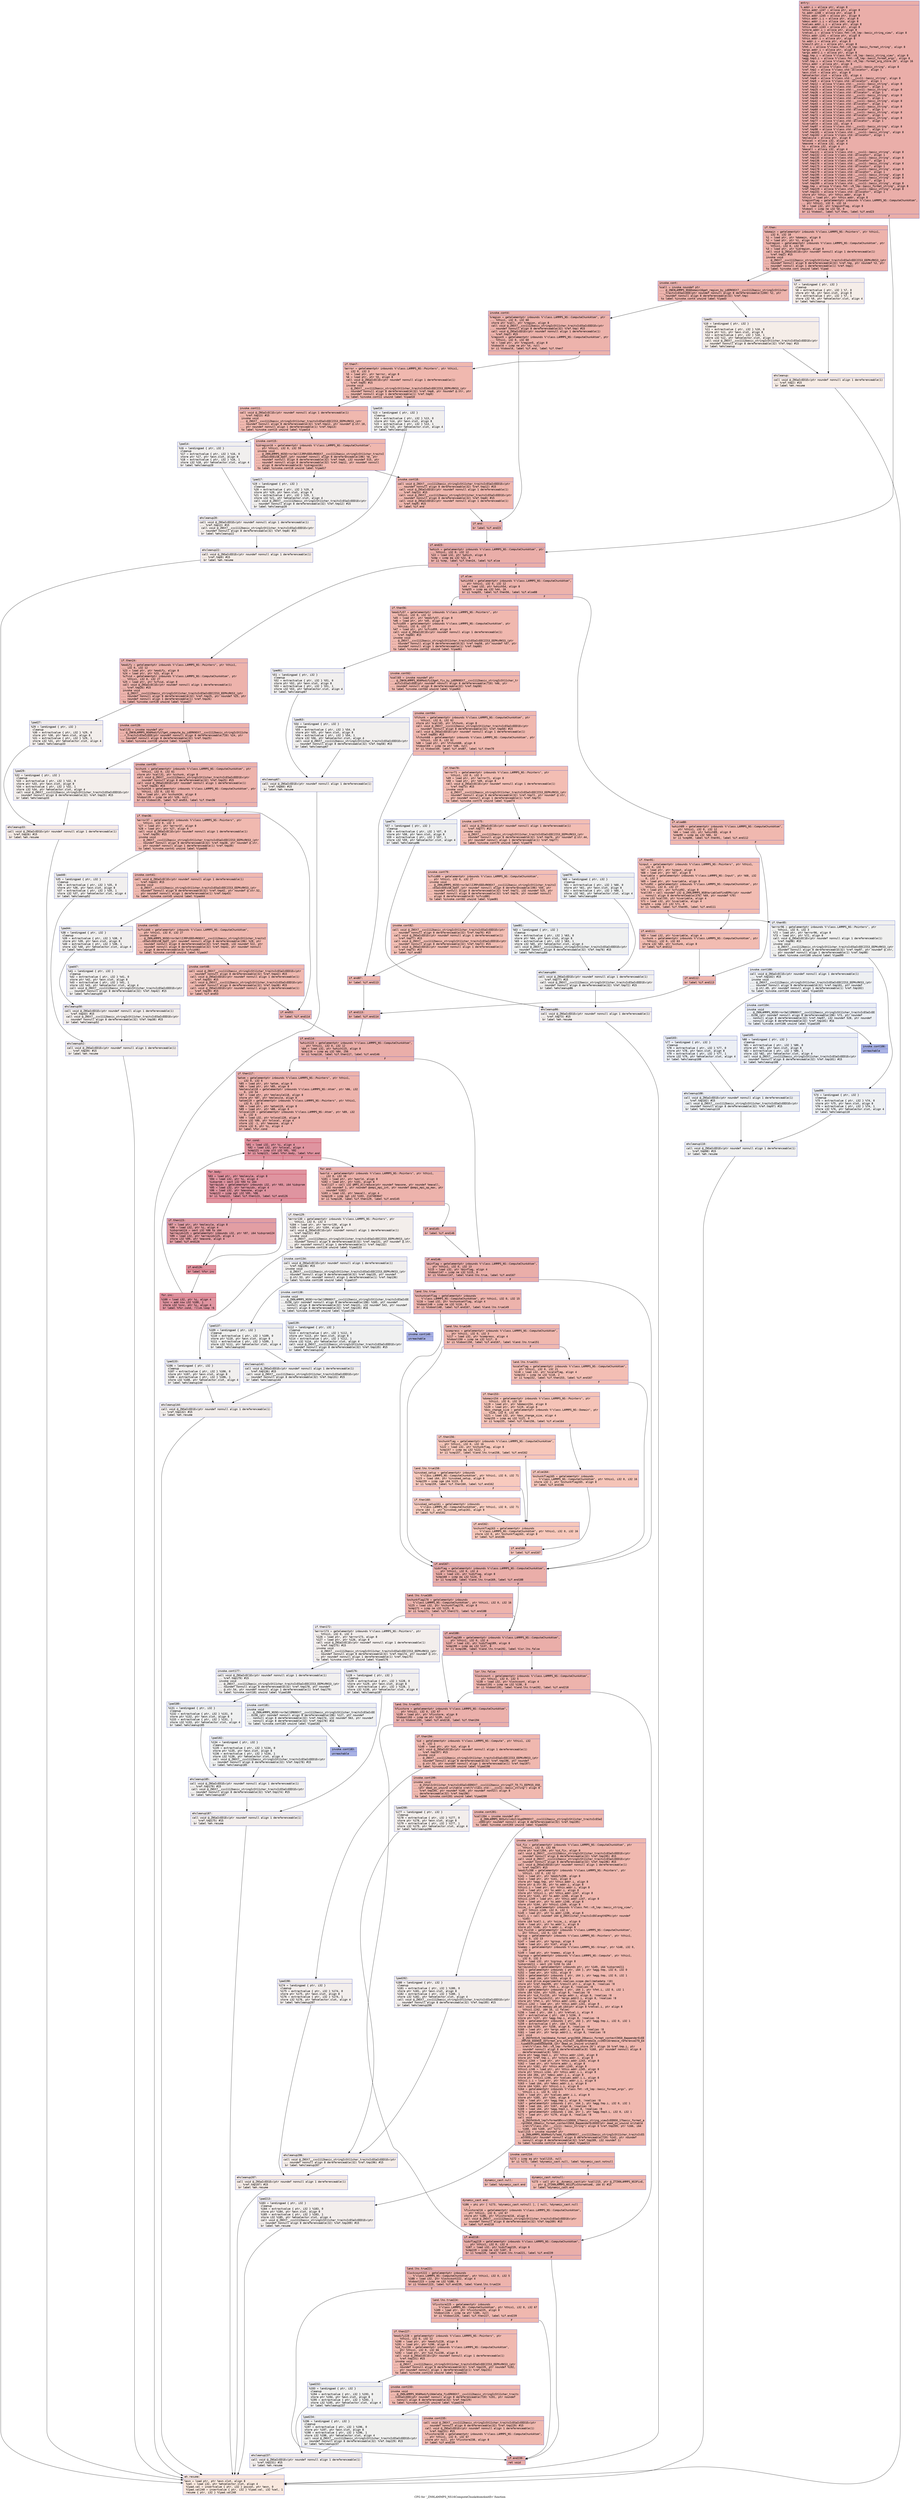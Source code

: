 digraph "CFG for '_ZN9LAMMPS_NS16ComputeChunkAtom4initEv' function" {
	label="CFG for '_ZN9LAMMPS_NS16ComputeChunkAtom4initEv' function";

	Node0x56369a79f110 [shape=record,color="#3d50c3ff", style=filled, fillcolor="#d0473d70" fontname="Courier",label="{entry:\l|  %.addr.i = alloca ptr, align 8\l  %this.addr.i247 = alloca ptr, align 8\l  %s.addr.i248 = alloca ptr, align 8\l  %this.addr.i245 = alloca ptr, align 8\l  %this.addr.i.i = alloca ptr, align 8\l  %desc.addr.i.i = alloca i64, align 8\l  %values.addr.i.i = alloca ptr, align 8\l  %this.addr.i243 = alloca ptr, align 8\l  %store.addr.i = alloca ptr, align 8\l  %retval.i = alloca %\"class.fmt::v9_lmp::basic_string_view\", align 8\l  %this.addr.i241 = alloca ptr, align 8\l  %this.addr.i = alloca ptr, align 8\l  %s.addr.i = alloca ptr, align 8\l  %result.ptr.i = alloca ptr, align 8\l  %fmt.i = alloca %\"class.fmt::v9_lmp::basic_format_string\", align 8\l  %args.addr.i = alloca ptr, align 8\l  %args.addr2.i = alloca ptr, align 8\l  %agg.tmp.i = alloca %\"class.fmt::v9_lmp::basic_string_view\", align 8\l  %agg.tmp3.i = alloca %\"class.fmt::v9_lmp::basic_format_args\", align 8\l  %ref.tmp.i = alloca %\"class.fmt::v9_lmp::format_arg_store.26\", align 16\l  %this.addr = alloca ptr, align 8\l  %ref.tmp = alloca %\"class.std::__cxx11::basic_string\", align 8\l  %ref.tmp2 = alloca %\"class.std::allocator\", align 1\l  %exn.slot = alloca ptr, align 8\l  %ehselector.slot = alloca i32, align 4\l  %ref.tmp8 = alloca %\"class.std::__cxx11::basic_string\", align 8\l  %ref.tmp9 = alloca %\"class.std::allocator\", align 1\l  %ref.tmp12 = alloca %\"class.std::__cxx11::basic_string\", align 8\l  %ref.tmp13 = alloca %\"class.std::allocator\", align 1\l  %ref.tmp25 = alloca %\"class.std::__cxx11::basic_string\", align 8\l  %ref.tmp26 = alloca %\"class.std::allocator\", align 1\l  %ref.tmp38 = alloca %\"class.std::__cxx11::basic_string\", align 8\l  %ref.tmp39 = alloca %\"class.std::allocator\", align 1\l  %ref.tmp42 = alloca %\"class.std::__cxx11::basic_string\", align 8\l  %ref.tmp43 = alloca %\"class.std::allocator\", align 1\l  %ref.tmp58 = alloca %\"class.std::__cxx11::basic_string\", align 8\l  %ref.tmp60 = alloca %\"class.std::allocator\", align 1\l  %ref.tmp72 = alloca %\"class.std::__cxx11::basic_string\", align 8\l  %ref.tmp73 = alloca %\"class.std::allocator\", align 1\l  %ref.tmp76 = alloca %\"class.std::__cxx11::basic_string\", align 8\l  %ref.tmp77 = alloca %\"class.std::allocator\", align 1\l  %ivariable = alloca i32, align 4\l  %ref.tmp97 = alloca %\"class.std::__cxx11::basic_string\", align 8\l  %ref.tmp98 = alloca %\"class.std::allocator\", align 1\l  %ref.tmp101 = alloca %\"class.std::__cxx11::basic_string\", align 8\l  %ref.tmp102 = alloca %\"class.std::allocator\", align 1\l  %molecule = alloca ptr, align 8\l  %nlocal = alloca i32, align 4\l  %maxone = alloca i32, align 4\l  %i = alloca i32, align 4\l  %maxall = alloca i32, align 4\l  %ref.tmp131 = alloca %\"class.std::__cxx11::basic_string\", align 8\l  %ref.tmp132 = alloca %\"class.std::allocator\", align 1\l  %ref.tmp135 = alloca %\"class.std::__cxx11::basic_string\", align 8\l  %ref.tmp136 = alloca %\"class.std::allocator\", align 1\l  %ref.tmp174 = alloca %\"class.std::__cxx11::basic_string\", align 8\l  %ref.tmp175 = alloca %\"class.std::allocator\", align 1\l  %ref.tmp178 = alloca %\"class.std::__cxx11::basic_string\", align 8\l  %ref.tmp179 = alloca %\"class.std::allocator\", align 1\l  %ref.tmp195 = alloca %\"class.std::__cxx11::basic_string\", align 8\l  %ref.tmp196 = alloca %\"class.std::__cxx11::basic_string\", align 8\l  %ref.tmp197 = alloca %\"class.std::allocator\", align 1\l  %ref.tmp209 = alloca %\"class.std::__cxx11::basic_string\", align 8\l  %agg.tmp = alloca %\"class.fmt::v9_lmp::basic_format_string\", align 8\l  %ref.tmp229 = alloca %\"class.std::__cxx11::basic_string\", align 8\l  %ref.tmp231 = alloca %\"class.std::allocator\", align 1\l  store ptr %this, ptr %this.addr, align 8\l  %this1 = load ptr, ptr %this.addr, align 8\l  %regionflag = getelementptr inbounds %\"class.LAMMPS_NS::ComputeChunkAtom\",\l... ptr %this1, i32 0, i32 14\l  %0 = load i32, ptr %regionflag, align 8\l  %tobool = icmp ne i32 %0, 0\l  br i1 %tobool, label %if.then, label %if.end23\l|{<s0>T|<s1>F}}"];
	Node0x56369a79f110:s0 -> Node0x56369a7a26d0[tooltip="entry -> if.then\nProbability 62.50%" ];
	Node0x56369a79f110:s1 -> Node0x56369a7a2740[tooltip="entry -> if.end23\nProbability 37.50%" ];
	Node0x56369a7a26d0 [shape=record,color="#3d50c3ff", style=filled, fillcolor="#d6524470" fontname="Courier",label="{if.then:\l|  %domain = getelementptr inbounds %\"class.LAMMPS_NS::Pointers\", ptr %this1,\l... i32 0, i32 10\l  %1 = load ptr, ptr %domain, align 8\l  %2 = load ptr, ptr %1, align 8\l  %idregion = getelementptr inbounds %\"class.LAMMPS_NS::ComputeChunkAtom\", ptr\l... %this1, i32 0, i32 59\l  %3 = load ptr, ptr %idregion, align 8\l  call void @_ZNSaIcEC1Ev(ptr noundef nonnull align 1 dereferenceable(1)\l... %ref.tmp2) #15\l  invoke void\l... @_ZNSt7__cxx1112basic_stringIcSt11char_traitsIcESaIcEEC2IS3_EEPKcRKS3_(ptr\l... noundef nonnull align 8 dereferenceable(32) %ref.tmp, ptr noundef %3, ptr\l... noundef nonnull align 1 dereferenceable(1) %ref.tmp2)\l          to label %invoke.cont unwind label %lpad\l}"];
	Node0x56369a7a26d0 -> Node0x56369a7a2d40[tooltip="if.then -> invoke.cont\nProbability 100.00%" ];
	Node0x56369a7a26d0 -> Node0x56369a7a2dc0[tooltip="if.then -> lpad\nProbability 0.00%" ];
	Node0x56369a7a2d40 [shape=record,color="#3d50c3ff", style=filled, fillcolor="#d6524470" fontname="Courier",label="{invoke.cont:\l|  %call = invoke noundef ptr\l... @_ZNK9LAMMPS_NS6Domain16get_region_by_idERKNSt7__cxx1112basic_stringIcSt11char\l..._traitsIcESaIcEEE(ptr noundef nonnull align 8 dereferenceable(1200) %2, ptr\l... noundef nonnull align 8 dereferenceable(32) %ref.tmp)\l          to label %invoke.cont4 unwind label %lpad3\l}"];
	Node0x56369a7a2d40 -> Node0x56369a7a2cf0[tooltip="invoke.cont -> invoke.cont4\nProbability 100.00%" ];
	Node0x56369a7a2d40 -> Node0x56369a7a3060[tooltip="invoke.cont -> lpad3\nProbability 0.00%" ];
	Node0x56369a7a2cf0 [shape=record,color="#3d50c3ff", style=filled, fillcolor="#d6524470" fontname="Courier",label="{invoke.cont4:\l|  %region = getelementptr inbounds %\"class.LAMMPS_NS::ComputeChunkAtom\", ptr\l... %this1, i32 0, i32 60\l  store ptr %call, ptr %region, align 8\l  call void @_ZNSt7__cxx1112basic_stringIcSt11char_traitsIcESaIcEED1Ev(ptr\l... noundef nonnull align 8 dereferenceable(32) %ref.tmp) #15\l  call void @_ZNSaIcED1Ev(ptr noundef nonnull align 1 dereferenceable(1)\l... %ref.tmp2) #15\l  %region5 = getelementptr inbounds %\"class.LAMMPS_NS::ComputeChunkAtom\", ptr\l... %this1, i32 0, i32 60\l  %4 = load ptr, ptr %region5, align 8\l  %tobool6 = icmp ne ptr %4, null\l  br i1 %tobool6, label %if.end, label %if.then7\l|{<s0>T|<s1>F}}"];
	Node0x56369a7a2cf0:s0 -> Node0x56369a7a3820[tooltip="invoke.cont4 -> if.end\nProbability 62.50%" ];
	Node0x56369a7a2cf0:s1 -> Node0x56369a7a3890[tooltip="invoke.cont4 -> if.then7\nProbability 37.50%" ];
	Node0x56369a7a3890 [shape=record,color="#3d50c3ff", style=filled, fillcolor="#dc5d4a70" fontname="Courier",label="{if.then7:\l|  %error = getelementptr inbounds %\"class.LAMMPS_NS::Pointers\", ptr %this1,\l... i32 0, i32 3\l  %5 = load ptr, ptr %error, align 8\l  %6 = load ptr, ptr %5, align 8\l  call void @_ZNSaIcEC1Ev(ptr noundef nonnull align 1 dereferenceable(1)\l... %ref.tmp9) #15\l  invoke void\l... @_ZNSt7__cxx1112basic_stringIcSt11char_traitsIcESaIcEEC2IS3_EEPKcRKS3_(ptr\l... noundef nonnull align 8 dereferenceable(32) %ref.tmp8, ptr noundef @.str, ptr\l... noundef nonnull align 1 dereferenceable(1) %ref.tmp9)\l          to label %invoke.cont11 unwind label %lpad10\l}"];
	Node0x56369a7a3890 -> Node0x56369a7a3d20[tooltip="if.then7 -> invoke.cont11\nProbability 100.00%" ];
	Node0x56369a7a3890 -> Node0x56369a7a3da0[tooltip="if.then7 -> lpad10\nProbability 0.00%" ];
	Node0x56369a7a3d20 [shape=record,color="#3d50c3ff", style=filled, fillcolor="#dc5d4a70" fontname="Courier",label="{invoke.cont11:\l|  call void @_ZNSaIcEC1Ev(ptr noundef nonnull align 1 dereferenceable(1)\l... %ref.tmp13) #15\l  invoke void\l... @_ZNSt7__cxx1112basic_stringIcSt11char_traitsIcESaIcEEC2IS3_EEPKcRKS3_(ptr\l... noundef nonnull align 8 dereferenceable(32) %ref.tmp12, ptr noundef @.str.10,\l... ptr noundef nonnull align 1 dereferenceable(1) %ref.tmp13)\l          to label %invoke.cont15 unwind label %lpad14\l}"];
	Node0x56369a7a3d20 -> Node0x56369a7a40c0[tooltip="invoke.cont11 -> invoke.cont15\nProbability 100.00%" ];
	Node0x56369a7a3d20 -> Node0x56369a7a4110[tooltip="invoke.cont11 -> lpad14\nProbability 0.00%" ];
	Node0x56369a7a40c0 [shape=record,color="#3d50c3ff", style=filled, fillcolor="#dc5d4a70" fontname="Courier",label="{invoke.cont15:\l|  %idregion16 = getelementptr inbounds %\"class.LAMMPS_NS::ComputeChunkAtom\",\l... ptr %this1, i32 0, i32 59\l  invoke void\l... @_ZN9LAMMPS_NS5Error3allIJRPcEEEvRKNSt7__cxx1112basic_stringIcSt11char_traitsI\l...cESaIcEEEiSB_DpOT_(ptr noundef nonnull align 8 dereferenceable(196) %6, ptr\l... noundef nonnull align 8 dereferenceable(32) %ref.tmp8, i32 noundef 515, ptr\l... noundef nonnull align 8 dereferenceable(32) %ref.tmp12, ptr noundef nonnull\l... align 8 dereferenceable(8) %idregion16)\l          to label %invoke.cont18 unwind label %lpad17\l}"];
	Node0x56369a7a40c0 -> Node0x56369a7a4070[tooltip="invoke.cont15 -> invoke.cont18\nProbability 100.00%" ];
	Node0x56369a7a40c0 -> Node0x56369a7a44c0[tooltip="invoke.cont15 -> lpad17\nProbability 0.00%" ];
	Node0x56369a7a4070 [shape=record,color="#3d50c3ff", style=filled, fillcolor="#dc5d4a70" fontname="Courier",label="{invoke.cont18:\l|  call void @_ZNSt7__cxx1112basic_stringIcSt11char_traitsIcESaIcEED1Ev(ptr\l... noundef nonnull align 8 dereferenceable(32) %ref.tmp12) #15\l  call void @_ZNSaIcED1Ev(ptr noundef nonnull align 1 dereferenceable(1)\l... %ref.tmp13) #15\l  call void @_ZNSt7__cxx1112basic_stringIcSt11char_traitsIcESaIcEED1Ev(ptr\l... noundef nonnull align 8 dereferenceable(32) %ref.tmp8) #15\l  call void @_ZNSaIcED1Ev(ptr noundef nonnull align 1 dereferenceable(1)\l... %ref.tmp9) #15\l  br label %if.end\l}"];
	Node0x56369a7a4070 -> Node0x56369a7a3820[tooltip="invoke.cont18 -> if.end\nProbability 100.00%" ];
	Node0x56369a7a2dc0 [shape=record,color="#3d50c3ff", style=filled, fillcolor="#e8d6cc70" fontname="Courier",label="{lpad:\l|  %7 = landingpad \{ ptr, i32 \}\l          cleanup\l  %8 = extractvalue \{ ptr, i32 \} %7, 0\l  store ptr %8, ptr %exn.slot, align 8\l  %9 = extractvalue \{ ptr, i32 \} %7, 1\l  store i32 %9, ptr %ehselector.slot, align 4\l  br label %ehcleanup\l}"];
	Node0x56369a7a2dc0 -> Node0x56369a7a4c90[tooltip="lpad -> ehcleanup\nProbability 100.00%" ];
	Node0x56369a7a3060 [shape=record,color="#3d50c3ff", style=filled, fillcolor="#e8d6cc70" fontname="Courier",label="{lpad3:\l|  %10 = landingpad \{ ptr, i32 \}\l          cleanup\l  %11 = extractvalue \{ ptr, i32 \} %10, 0\l  store ptr %11, ptr %exn.slot, align 8\l  %12 = extractvalue \{ ptr, i32 \} %10, 1\l  store i32 %12, ptr %ehselector.slot, align 4\l  call void @_ZNSt7__cxx1112basic_stringIcSt11char_traitsIcESaIcEED1Ev(ptr\l... noundef nonnull align 8 dereferenceable(32) %ref.tmp) #15\l  br label %ehcleanup\l}"];
	Node0x56369a7a3060 -> Node0x56369a7a4c90[tooltip="lpad3 -> ehcleanup\nProbability 100.00%" ];
	Node0x56369a7a4c90 [shape=record,color="#3d50c3ff", style=filled, fillcolor="#ecd3c570" fontname="Courier",label="{ehcleanup:\l|  call void @_ZNSaIcED1Ev(ptr noundef nonnull align 1 dereferenceable(1)\l... %ref.tmp2) #15\l  br label %eh.resume\l}"];
	Node0x56369a7a4c90 -> Node0x56369a7a5240[tooltip="ehcleanup -> eh.resume\nProbability 100.00%" ];
	Node0x56369a7a3da0 [shape=record,color="#3d50c3ff", style=filled, fillcolor="#e0dbd870" fontname="Courier",label="{lpad10:\l|  %13 = landingpad \{ ptr, i32 \}\l          cleanup\l  %14 = extractvalue \{ ptr, i32 \} %13, 0\l  store ptr %14, ptr %exn.slot, align 8\l  %15 = extractvalue \{ ptr, i32 \} %13, 1\l  store i32 %15, ptr %ehselector.slot, align 4\l  br label %ehcleanup22\l}"];
	Node0x56369a7a3da0 -> Node0x56369a7a5590[tooltip="lpad10 -> ehcleanup22\nProbability 100.00%" ];
	Node0x56369a7a4110 [shape=record,color="#3d50c3ff", style=filled, fillcolor="#e0dbd870" fontname="Courier",label="{lpad14:\l|  %16 = landingpad \{ ptr, i32 \}\l          cleanup\l  %17 = extractvalue \{ ptr, i32 \} %16, 0\l  store ptr %17, ptr %exn.slot, align 8\l  %18 = extractvalue \{ ptr, i32 \} %16, 1\l  store i32 %18, ptr %ehselector.slot, align 4\l  br label %ehcleanup20\l}"];
	Node0x56369a7a4110 -> Node0x56369a7a5960[tooltip="lpad14 -> ehcleanup20\nProbability 100.00%" ];
	Node0x56369a7a44c0 [shape=record,color="#3d50c3ff", style=filled, fillcolor="#e0dbd870" fontname="Courier",label="{lpad17:\l|  %19 = landingpad \{ ptr, i32 \}\l          cleanup\l  %20 = extractvalue \{ ptr, i32 \} %19, 0\l  store ptr %20, ptr %exn.slot, align 8\l  %21 = extractvalue \{ ptr, i32 \} %19, 1\l  store i32 %21, ptr %ehselector.slot, align 4\l  call void @_ZNSt7__cxx1112basic_stringIcSt11char_traitsIcESaIcEED1Ev(ptr\l... noundef nonnull align 8 dereferenceable(32) %ref.tmp12) #15\l  br label %ehcleanup20\l}"];
	Node0x56369a7a44c0 -> Node0x56369a7a5960[tooltip="lpad17 -> ehcleanup20\nProbability 100.00%" ];
	Node0x56369a7a5960 [shape=record,color="#3d50c3ff", style=filled, fillcolor="#e5d8d170" fontname="Courier",label="{ehcleanup20:\l|  call void @_ZNSaIcED1Ev(ptr noundef nonnull align 1 dereferenceable(1)\l... %ref.tmp13) #15\l  call void @_ZNSt7__cxx1112basic_stringIcSt11char_traitsIcESaIcEED1Ev(ptr\l... noundef nonnull align 8 dereferenceable(32) %ref.tmp8) #15\l  br label %ehcleanup22\l}"];
	Node0x56369a7a5960 -> Node0x56369a7a5590[tooltip="ehcleanup20 -> ehcleanup22\nProbability 100.00%" ];
	Node0x56369a7a5590 [shape=record,color="#3d50c3ff", style=filled, fillcolor="#e8d6cc70" fontname="Courier",label="{ehcleanup22:\l|  call void @_ZNSaIcED1Ev(ptr noundef nonnull align 1 dereferenceable(1)\l... %ref.tmp9) #15\l  br label %eh.resume\l}"];
	Node0x56369a7a5590 -> Node0x56369a7a5240[tooltip="ehcleanup22 -> eh.resume\nProbability 100.00%" ];
	Node0x56369a7a3820 [shape=record,color="#3d50c3ff", style=filled, fillcolor="#d6524470" fontname="Courier",label="{if.end:\l|  br label %if.end23\l}"];
	Node0x56369a7a3820 -> Node0x56369a7a2740[tooltip="if.end -> if.end23\nProbability 100.00%" ];
	Node0x56369a7a2740 [shape=record,color="#3d50c3ff", style=filled, fillcolor="#d0473d70" fontname="Courier",label="{if.end23:\l|  %which = getelementptr inbounds %\"class.LAMMPS_NS::ComputeChunkAtom\", ptr\l... %this1, i32 0, i32 12\l  %22 = load i32, ptr %which, align 8\l  %cmp = icmp eq i32 %22, 8\l  br i1 %cmp, label %if.then24, label %if.else\l|{<s0>T|<s1>F}}"];
	Node0x56369a7a2740:s0 -> Node0x56369a7a6b40[tooltip="if.end23 -> if.then24\nProbability 50.00%" ];
	Node0x56369a7a2740:s1 -> Node0x56369a7a6b90[tooltip="if.end23 -> if.else\nProbability 50.00%" ];
	Node0x56369a7a6b40 [shape=record,color="#3d50c3ff", style=filled, fillcolor="#d6524470" fontname="Courier",label="{if.then24:\l|  %modify = getelementptr inbounds %\"class.LAMMPS_NS::Pointers\", ptr %this1,\l... i32 0, i32 12\l  %23 = load ptr, ptr %modify, align 8\l  %24 = load ptr, ptr %23, align 8\l  %cfvid = getelementptr inbounds %\"class.LAMMPS_NS::ComputeChunkAtom\", ptr\l... %this1, i32 0, i32 27\l  %25 = load ptr, ptr %cfvid, align 8\l  call void @_ZNSaIcEC1Ev(ptr noundef nonnull align 1 dereferenceable(1)\l... %ref.tmp26) #15\l  invoke void\l... @_ZNSt7__cxx1112basic_stringIcSt11char_traitsIcESaIcEEC2IS3_EEPKcRKS3_(ptr\l... noundef nonnull align 8 dereferenceable(32) %ref.tmp25, ptr noundef %25, ptr\l... noundef nonnull align 1 dereferenceable(1) %ref.tmp26)\l          to label %invoke.cont28 unwind label %lpad27\l}"];
	Node0x56369a7a6b40 -> Node0x56369a7a7170[tooltip="if.then24 -> invoke.cont28\nProbability 100.00%" ];
	Node0x56369a7a6b40 -> Node0x56369a7a71f0[tooltip="if.then24 -> lpad27\nProbability 0.00%" ];
	Node0x56369a7a7170 [shape=record,color="#3d50c3ff", style=filled, fillcolor="#d6524470" fontname="Courier",label="{invoke.cont28:\l|  %call31 = invoke noundef ptr\l... @_ZNK9LAMMPS_NS6Modify17get_compute_by_idERKNSt7__cxx1112basic_stringIcSt11cha\l...r_traitsIcESaIcEEE(ptr noundef nonnull align 8 dereferenceable(720) %24, ptr\l... noundef nonnull align 8 dereferenceable(32) %ref.tmp25)\l          to label %invoke.cont30 unwind label %lpad29\l}"];
	Node0x56369a7a7170 -> Node0x56369a7a7120[tooltip="invoke.cont28 -> invoke.cont30\nProbability 100.00%" ];
	Node0x56369a7a7170 -> Node0x56369a7a7490[tooltip="invoke.cont28 -> lpad29\nProbability 0.00%" ];
	Node0x56369a7a7120 [shape=record,color="#3d50c3ff", style=filled, fillcolor="#d6524470" fontname="Courier",label="{invoke.cont30:\l|  %cchunk = getelementptr inbounds %\"class.LAMMPS_NS::ComputeChunkAtom\", ptr\l... %this1, i32 0, i32 61\l  store ptr %call31, ptr %cchunk, align 8\l  call void @_ZNSt7__cxx1112basic_stringIcSt11char_traitsIcESaIcEED1Ev(ptr\l... noundef nonnull align 8 dereferenceable(32) %ref.tmp25) #15\l  call void @_ZNSaIcED1Ev(ptr noundef nonnull align 1 dereferenceable(1)\l... %ref.tmp26) #15\l  %cchunk34 = getelementptr inbounds %\"class.LAMMPS_NS::ComputeChunkAtom\", ptr\l... %this1, i32 0, i32 61\l  %26 = load ptr, ptr %cchunk34, align 8\l  %tobool35 = icmp ne ptr %26, null\l  br i1 %tobool35, label %if.end53, label %if.then36\l|{<s0>T|<s1>F}}"];
	Node0x56369a7a7120:s0 -> Node0x56369a7a7c90[tooltip="invoke.cont30 -> if.end53\nProbability 62.50%" ];
	Node0x56369a7a7120:s1 -> Node0x56369a7a7d10[tooltip="invoke.cont30 -> if.then36\nProbability 37.50%" ];
	Node0x56369a7a7d10 [shape=record,color="#3d50c3ff", style=filled, fillcolor="#de614d70" fontname="Courier",label="{if.then36:\l|  %error37 = getelementptr inbounds %\"class.LAMMPS_NS::Pointers\", ptr\l... %this1, i32 0, i32 3\l  %27 = load ptr, ptr %error37, align 8\l  %28 = load ptr, ptr %27, align 8\l  call void @_ZNSaIcEC1Ev(ptr noundef nonnull align 1 dereferenceable(1)\l... %ref.tmp39) #15\l  invoke void\l... @_ZNSt7__cxx1112basic_stringIcSt11char_traitsIcESaIcEEC2IS3_EEPKcRKS3_(ptr\l... noundef nonnull align 8 dereferenceable(32) %ref.tmp38, ptr noundef @.str,\l... ptr noundef nonnull align 1 dereferenceable(1) %ref.tmp39)\l          to label %invoke.cont41 unwind label %lpad40\l}"];
	Node0x56369a7a7d10 -> Node0x56369a7a81e0[tooltip="if.then36 -> invoke.cont41\nProbability 100.00%" ];
	Node0x56369a7a7d10 -> Node0x56369a7a8260[tooltip="if.then36 -> lpad40\nProbability 0.00%" ];
	Node0x56369a7a81e0 [shape=record,color="#3d50c3ff", style=filled, fillcolor="#de614d70" fontname="Courier",label="{invoke.cont41:\l|  call void @_ZNSaIcEC1Ev(ptr noundef nonnull align 1 dereferenceable(1)\l... %ref.tmp43) #15\l  invoke void\l... @_ZNSt7__cxx1112basic_stringIcSt11char_traitsIcESaIcEEC2IS3_EEPKcRKS3_(ptr\l... noundef nonnull align 8 dereferenceable(32) %ref.tmp42, ptr noundef @.str.52,\l... ptr noundef nonnull align 1 dereferenceable(1) %ref.tmp43)\l          to label %invoke.cont45 unwind label %lpad44\l}"];
	Node0x56369a7a81e0 -> Node0x56369a7a85e0[tooltip="invoke.cont41 -> invoke.cont45\nProbability 100.00%" ];
	Node0x56369a7a81e0 -> Node0x56369a7a8630[tooltip="invoke.cont41 -> lpad44\nProbability 0.00%" ];
	Node0x56369a7a85e0 [shape=record,color="#3d50c3ff", style=filled, fillcolor="#de614d70" fontname="Courier",label="{invoke.cont45:\l|  %cfvid46 = getelementptr inbounds %\"class.LAMMPS_NS::ComputeChunkAtom\",\l... ptr %this1, i32 0, i32 27\l  invoke void\l... @_ZN9LAMMPS_NS5Error3allIJRPcEEEvRKNSt7__cxx1112basic_stringIcSt11char_traitsI\l...cESaIcEEEiSB_DpOT_(ptr noundef nonnull align 8 dereferenceable(196) %28, ptr\l... noundef nonnull align 8 dereferenceable(32) %ref.tmp38, i32 noundef 522, ptr\l... noundef nonnull align 8 dereferenceable(32) %ref.tmp42, ptr noundef nonnull\l... align 8 dereferenceable(8) %cfvid46)\l          to label %invoke.cont48 unwind label %lpad47\l}"];
	Node0x56369a7a85e0 -> Node0x56369a7a8590[tooltip="invoke.cont45 -> invoke.cont48\nProbability 100.00%" ];
	Node0x56369a7a85e0 -> Node0x56369a7a89b0[tooltip="invoke.cont45 -> lpad47\nProbability 0.00%" ];
	Node0x56369a7a8590 [shape=record,color="#3d50c3ff", style=filled, fillcolor="#de614d70" fontname="Courier",label="{invoke.cont48:\l|  call void @_ZNSt7__cxx1112basic_stringIcSt11char_traitsIcESaIcEED1Ev(ptr\l... noundef nonnull align 8 dereferenceable(32) %ref.tmp42) #15\l  call void @_ZNSaIcED1Ev(ptr noundef nonnull align 1 dereferenceable(1)\l... %ref.tmp43) #15\l  call void @_ZNSt7__cxx1112basic_stringIcSt11char_traitsIcESaIcEED1Ev(ptr\l... noundef nonnull align 8 dereferenceable(32) %ref.tmp38) #15\l  call void @_ZNSaIcED1Ev(ptr noundef nonnull align 1 dereferenceable(1)\l... %ref.tmp39) #15\l  br label %if.end53\l}"];
	Node0x56369a7a8590 -> Node0x56369a7a7c90[tooltip="invoke.cont48 -> if.end53\nProbability 100.00%" ];
	Node0x56369a7a71f0 [shape=record,color="#3d50c3ff", style=filled, fillcolor="#e5d8d170" fontname="Courier",label="{lpad27:\l|  %29 = landingpad \{ ptr, i32 \}\l          cleanup\l  %30 = extractvalue \{ ptr, i32 \} %29, 0\l  store ptr %30, ptr %exn.slot, align 8\l  %31 = extractvalue \{ ptr, i32 \} %29, 1\l  store i32 %31, ptr %ehselector.slot, align 4\l  br label %ehcleanup33\l}"];
	Node0x56369a7a71f0 -> Node0x56369a7a9300[tooltip="lpad27 -> ehcleanup33\nProbability 100.00%" ];
	Node0x56369a7a7490 [shape=record,color="#3d50c3ff", style=filled, fillcolor="#e5d8d170" fontname="Courier",label="{lpad29:\l|  %32 = landingpad \{ ptr, i32 \}\l          cleanup\l  %33 = extractvalue \{ ptr, i32 \} %32, 0\l  store ptr %33, ptr %exn.slot, align 8\l  %34 = extractvalue \{ ptr, i32 \} %32, 1\l  store i32 %34, ptr %ehselector.slot, align 4\l  call void @_ZNSt7__cxx1112basic_stringIcSt11char_traitsIcESaIcEED1Ev(ptr\l... noundef nonnull align 8 dereferenceable(32) %ref.tmp25) #15\l  br label %ehcleanup33\l}"];
	Node0x56369a7a7490 -> Node0x56369a7a9300[tooltip="lpad29 -> ehcleanup33\nProbability 100.00%" ];
	Node0x56369a7a9300 [shape=record,color="#3d50c3ff", style=filled, fillcolor="#ead5c970" fontname="Courier",label="{ehcleanup33:\l|  call void @_ZNSaIcED1Ev(ptr noundef nonnull align 1 dereferenceable(1)\l... %ref.tmp26) #15\l  br label %eh.resume\l}"];
	Node0x56369a7a9300 -> Node0x56369a7a5240[tooltip="ehcleanup33 -> eh.resume\nProbability 100.00%" ];
	Node0x56369a7a8260 [shape=record,color="#3d50c3ff", style=filled, fillcolor="#e0dbd870" fontname="Courier",label="{lpad40:\l|  %35 = landingpad \{ ptr, i32 \}\l          cleanup\l  %36 = extractvalue \{ ptr, i32 \} %35, 0\l  store ptr %36, ptr %exn.slot, align 8\l  %37 = extractvalue \{ ptr, i32 \} %35, 1\l  store i32 %37, ptr %ehselector.slot, align 4\l  br label %ehcleanup52\l}"];
	Node0x56369a7a8260 -> Node0x56369a7a9b80[tooltip="lpad40 -> ehcleanup52\nProbability 100.00%" ];
	Node0x56369a7a8630 [shape=record,color="#3d50c3ff", style=filled, fillcolor="#e0dbd870" fontname="Courier",label="{lpad44:\l|  %38 = landingpad \{ ptr, i32 \}\l          cleanup\l  %39 = extractvalue \{ ptr, i32 \} %38, 0\l  store ptr %39, ptr %exn.slot, align 8\l  %40 = extractvalue \{ ptr, i32 \} %38, 1\l  store i32 %40, ptr %ehselector.slot, align 4\l  br label %ehcleanup50\l}"];
	Node0x56369a7a8630 -> Node0x56369a7a9ef0[tooltip="lpad44 -> ehcleanup50\nProbability 100.00%" ];
	Node0x56369a7a89b0 [shape=record,color="#3d50c3ff", style=filled, fillcolor="#e0dbd870" fontname="Courier",label="{lpad47:\l|  %41 = landingpad \{ ptr, i32 \}\l          cleanup\l  %42 = extractvalue \{ ptr, i32 \} %41, 0\l  store ptr %42, ptr %exn.slot, align 8\l  %43 = extractvalue \{ ptr, i32 \} %41, 1\l  store i32 %43, ptr %ehselector.slot, align 4\l  call void @_ZNSt7__cxx1112basic_stringIcSt11char_traitsIcESaIcEED1Ev(ptr\l... noundef nonnull align 8 dereferenceable(32) %ref.tmp42) #15\l  br label %ehcleanup50\l}"];
	Node0x56369a7a89b0 -> Node0x56369a7a9ef0[tooltip="lpad47 -> ehcleanup50\nProbability 100.00%" ];
	Node0x56369a7a9ef0 [shape=record,color="#3d50c3ff", style=filled, fillcolor="#e3d9d370" fontname="Courier",label="{ehcleanup50:\l|  call void @_ZNSaIcED1Ev(ptr noundef nonnull align 1 dereferenceable(1)\l... %ref.tmp43) #15\l  call void @_ZNSt7__cxx1112basic_stringIcSt11char_traitsIcESaIcEED1Ev(ptr\l... noundef nonnull align 8 dereferenceable(32) %ref.tmp38) #15\l  br label %ehcleanup52\l}"];
	Node0x56369a7a9ef0 -> Node0x56369a7a9b80[tooltip="ehcleanup50 -> ehcleanup52\nProbability 100.00%" ];
	Node0x56369a7a9b80 [shape=record,color="#3d50c3ff", style=filled, fillcolor="#e5d8d170" fontname="Courier",label="{ehcleanup52:\l|  call void @_ZNSaIcED1Ev(ptr noundef nonnull align 1 dereferenceable(1)\l... %ref.tmp39) #15\l  br label %eh.resume\l}"];
	Node0x56369a7a9b80 -> Node0x56369a7a5240[tooltip="ehcleanup52 -> eh.resume\nProbability 100.00%" ];
	Node0x56369a7a7c90 [shape=record,color="#3d50c3ff", style=filled, fillcolor="#d6524470" fontname="Courier",label="{if.end53:\l|  br label %if.end114\l}"];
	Node0x56369a7a7c90 -> Node0x56369a7aa870[tooltip="if.end53 -> if.end114\nProbability 100.00%" ];
	Node0x56369a7a6b90 [shape=record,color="#3d50c3ff", style=filled, fillcolor="#d6524470" fontname="Courier",label="{if.else:\l|  %which54 = getelementptr inbounds %\"class.LAMMPS_NS::ComputeChunkAtom\",\l... ptr %this1, i32 0, i32 12\l  %44 = load i32, ptr %which54, align 8\l  %cmp55 = icmp eq i32 %44, 16\l  br i1 %cmp55, label %if.then56, label %if.else88\l|{<s0>T|<s1>F}}"];
	Node0x56369a7a6b90:s0 -> Node0x56369a7aab20[tooltip="if.else -> if.then56\nProbability 50.00%" ];
	Node0x56369a7a6b90:s1 -> Node0x56369a7aaba0[tooltip="if.else -> if.else88\nProbability 50.00%" ];
	Node0x56369a7aab20 [shape=record,color="#3d50c3ff", style=filled, fillcolor="#dc5d4a70" fontname="Courier",label="{if.then56:\l|  %modify57 = getelementptr inbounds %\"class.LAMMPS_NS::Pointers\", ptr\l... %this1, i32 0, i32 12\l  %45 = load ptr, ptr %modify57, align 8\l  %46 = load ptr, ptr %45, align 8\l  %cfvid59 = getelementptr inbounds %\"class.LAMMPS_NS::ComputeChunkAtom\", ptr\l... %this1, i32 0, i32 27\l  %47 = load ptr, ptr %cfvid59, align 8\l  call void @_ZNSaIcEC1Ev(ptr noundef nonnull align 1 dereferenceable(1)\l... %ref.tmp60) #15\l  invoke void\l... @_ZNSt7__cxx1112basic_stringIcSt11char_traitsIcESaIcEEC2IS3_EEPKcRKS3_(ptr\l... noundef nonnull align 8 dereferenceable(32) %ref.tmp58, ptr noundef %47, ptr\l... noundef nonnull align 1 dereferenceable(1) %ref.tmp60)\l          to label %invoke.cont62 unwind label %lpad61\l}"];
	Node0x56369a7aab20 -> Node0x56369a7ab9b0[tooltip="if.then56 -> invoke.cont62\nProbability 100.00%" ];
	Node0x56369a7aab20 -> Node0x56369a7aba30[tooltip="if.then56 -> lpad61\nProbability 0.00%" ];
	Node0x56369a7ab9b0 [shape=record,color="#3d50c3ff", style=filled, fillcolor="#dc5d4a70" fontname="Courier",label="{invoke.cont62:\l|  %call65 = invoke noundef ptr\l... @_ZNK9LAMMPS_NS6Modify13get_fix_by_idERKNSt7__cxx1112basic_stringIcSt11char_tr\l...aitsIcESaIcEEE(ptr noundef nonnull align 8 dereferenceable(720) %46, ptr\l... noundef nonnull align 8 dereferenceable(32) %ref.tmp58)\l          to label %invoke.cont64 unwind label %lpad63\l}"];
	Node0x56369a7ab9b0 -> Node0x56369a7ab960[tooltip="invoke.cont62 -> invoke.cont64\nProbability 100.00%" ];
	Node0x56369a7ab9b0 -> Node0x56369a7abcd0[tooltip="invoke.cont62 -> lpad63\nProbability 0.00%" ];
	Node0x56369a7ab960 [shape=record,color="#3d50c3ff", style=filled, fillcolor="#dc5d4a70" fontname="Courier",label="{invoke.cont64:\l|  %fchunk = getelementptr inbounds %\"class.LAMMPS_NS::ComputeChunkAtom\", ptr\l... %this1, i32 0, i32 62\l  store ptr %call65, ptr %fchunk, align 8\l  call void @_ZNSt7__cxx1112basic_stringIcSt11char_traitsIcESaIcEED1Ev(ptr\l... noundef nonnull align 8 dereferenceable(32) %ref.tmp58) #15\l  call void @_ZNSaIcED1Ev(ptr noundef nonnull align 1 dereferenceable(1)\l... %ref.tmp60) #15\l  %fchunk68 = getelementptr inbounds %\"class.LAMMPS_NS::ComputeChunkAtom\", ptr\l... %this1, i32 0, i32 62\l  %48 = load ptr, ptr %fchunk68, align 8\l  %tobool69 = icmp ne ptr %48, null\l  br i1 %tobool69, label %if.end87, label %if.then70\l|{<s0>T|<s1>F}}"];
	Node0x56369a7ab960:s0 -> Node0x56369a7ac530[tooltip="invoke.cont64 -> if.end87\nProbability 62.50%" ];
	Node0x56369a7ab960:s1 -> Node0x56369a7ac5b0[tooltip="invoke.cont64 -> if.then70\nProbability 37.50%" ];
	Node0x56369a7ac5b0 [shape=record,color="#3d50c3ff", style=filled, fillcolor="#e36c5570" fontname="Courier",label="{if.then70:\l|  %error71 = getelementptr inbounds %\"class.LAMMPS_NS::Pointers\", ptr\l... %this1, i32 0, i32 3\l  %49 = load ptr, ptr %error71, align 8\l  %50 = load ptr, ptr %49, align 8\l  call void @_ZNSaIcEC1Ev(ptr noundef nonnull align 1 dereferenceable(1)\l... %ref.tmp73) #15\l  invoke void\l... @_ZNSt7__cxx1112basic_stringIcSt11char_traitsIcESaIcEEC2IS3_EEPKcRKS3_(ptr\l... noundef nonnull align 8 dereferenceable(32) %ref.tmp72, ptr noundef @.str,\l... ptr noundef nonnull align 1 dereferenceable(1) %ref.tmp73)\l          to label %invoke.cont75 unwind label %lpad74\l}"];
	Node0x56369a7ac5b0 -> Node0x56369a7aca80[tooltip="if.then70 -> invoke.cont75\nProbability 100.00%" ];
	Node0x56369a7ac5b0 -> Node0x56369a7acb00[tooltip="if.then70 -> lpad74\nProbability 0.00%" ];
	Node0x56369a7aca80 [shape=record,color="#3d50c3ff", style=filled, fillcolor="#e36c5570" fontname="Courier",label="{invoke.cont75:\l|  call void @_ZNSaIcEC1Ev(ptr noundef nonnull align 1 dereferenceable(1)\l... %ref.tmp77) #15\l  invoke void\l... @_ZNSt7__cxx1112basic_stringIcSt11char_traitsIcESaIcEEC2IS3_EEPKcRKS3_(ptr\l... noundef nonnull align 8 dereferenceable(32) %ref.tmp76, ptr noundef @.str.44,\l... ptr noundef nonnull align 1 dereferenceable(1) %ref.tmp77)\l          to label %invoke.cont79 unwind label %lpad78\l}"];
	Node0x56369a7aca80 -> Node0x56369a7ace80[tooltip="invoke.cont75 -> invoke.cont79\nProbability 100.00%" ];
	Node0x56369a7aca80 -> Node0x56369a7aced0[tooltip="invoke.cont75 -> lpad78\nProbability 0.00%" ];
	Node0x56369a7ace80 [shape=record,color="#3d50c3ff", style=filled, fillcolor="#e36c5570" fontname="Courier",label="{invoke.cont79:\l|  %cfvid80 = getelementptr inbounds %\"class.LAMMPS_NS::ComputeChunkAtom\",\l... ptr %this1, i32 0, i32 27\l  invoke void\l... @_ZN9LAMMPS_NS5Error3allIJRPcEEEvRKNSt7__cxx1112basic_stringIcSt11char_traitsI\l...cESaIcEEEiSB_DpOT_(ptr noundef nonnull align 8 dereferenceable(196) %50, ptr\l... noundef nonnull align 8 dereferenceable(32) %ref.tmp72, i32 noundef 525, ptr\l... noundef nonnull align 8 dereferenceable(32) %ref.tmp76, ptr noundef nonnull\l... align 8 dereferenceable(8) %cfvid80)\l          to label %invoke.cont82 unwind label %lpad81\l}"];
	Node0x56369a7ace80 -> Node0x56369a7ace30[tooltip="invoke.cont79 -> invoke.cont82\nProbability 100.00%" ];
	Node0x56369a7ace80 -> Node0x56369a7ad250[tooltip="invoke.cont79 -> lpad81\nProbability 0.00%" ];
	Node0x56369a7ace30 [shape=record,color="#3d50c3ff", style=filled, fillcolor="#e36c5570" fontname="Courier",label="{invoke.cont82:\l|  call void @_ZNSt7__cxx1112basic_stringIcSt11char_traitsIcESaIcEED1Ev(ptr\l... noundef nonnull align 8 dereferenceable(32) %ref.tmp76) #15\l  call void @_ZNSaIcED1Ev(ptr noundef nonnull align 1 dereferenceable(1)\l... %ref.tmp77) #15\l  call void @_ZNSt7__cxx1112basic_stringIcSt11char_traitsIcESaIcEED1Ev(ptr\l... noundef nonnull align 8 dereferenceable(32) %ref.tmp72) #15\l  call void @_ZNSaIcED1Ev(ptr noundef nonnull align 1 dereferenceable(1)\l... %ref.tmp73) #15\l  br label %if.end87\l}"];
	Node0x56369a7ace30 -> Node0x56369a7ac530[tooltip="invoke.cont82 -> if.end87\nProbability 100.00%" ];
	Node0x56369a7aba30 [shape=record,color="#3d50c3ff", style=filled, fillcolor="#e0dbd870" fontname="Courier",label="{lpad61:\l|  %51 = landingpad \{ ptr, i32 \}\l          cleanup\l  %52 = extractvalue \{ ptr, i32 \} %51, 0\l  store ptr %52, ptr %exn.slot, align 8\l  %53 = extractvalue \{ ptr, i32 \} %51, 1\l  store i32 %53, ptr %ehselector.slot, align 4\l  br label %ehcleanup67\l}"];
	Node0x56369a7aba30 -> Node0x56369a7adba0[tooltip="lpad61 -> ehcleanup67\nProbability 100.00%" ];
	Node0x56369a7abcd0 [shape=record,color="#3d50c3ff", style=filled, fillcolor="#e0dbd870" fontname="Courier",label="{lpad63:\l|  %54 = landingpad \{ ptr, i32 \}\l          cleanup\l  %55 = extractvalue \{ ptr, i32 \} %54, 0\l  store ptr %55, ptr %exn.slot, align 8\l  %56 = extractvalue \{ ptr, i32 \} %54, 1\l  store i32 %56, ptr %ehselector.slot, align 4\l  call void @_ZNSt7__cxx1112basic_stringIcSt11char_traitsIcESaIcEED1Ev(ptr\l... noundef nonnull align 8 dereferenceable(32) %ref.tmp58) #15\l  br label %ehcleanup67\l}"];
	Node0x56369a7abcd0 -> Node0x56369a7adba0[tooltip="lpad63 -> ehcleanup67\nProbability 100.00%" ];
	Node0x56369a7adba0 [shape=record,color="#3d50c3ff", style=filled, fillcolor="#e5d8d170" fontname="Courier",label="{ehcleanup67:\l|  call void @_ZNSaIcED1Ev(ptr noundef nonnull align 1 dereferenceable(1)\l... %ref.tmp60) #15\l  br label %eh.resume\l}"];
	Node0x56369a7adba0 -> Node0x56369a7a5240[tooltip="ehcleanup67 -> eh.resume\nProbability 100.00%" ];
	Node0x56369a7acb00 [shape=record,color="#3d50c3ff", style=filled, fillcolor="#dbdcde70" fontname="Courier",label="{lpad74:\l|  %57 = landingpad \{ ptr, i32 \}\l          cleanup\l  %58 = extractvalue \{ ptr, i32 \} %57, 0\l  store ptr %58, ptr %exn.slot, align 8\l  %59 = extractvalue \{ ptr, i32 \} %57, 1\l  store i32 %59, ptr %ehselector.slot, align 4\l  br label %ehcleanup86\l}"];
	Node0x56369a7acb00 -> Node0x56369a7ae420[tooltip="lpad74 -> ehcleanup86\nProbability 100.00%" ];
	Node0x56369a7aced0 [shape=record,color="#3d50c3ff", style=filled, fillcolor="#dbdcde70" fontname="Courier",label="{lpad78:\l|  %60 = landingpad \{ ptr, i32 \}\l          cleanup\l  %61 = extractvalue \{ ptr, i32 \} %60, 0\l  store ptr %61, ptr %exn.slot, align 8\l  %62 = extractvalue \{ ptr, i32 \} %60, 1\l  store i32 %62, ptr %ehselector.slot, align 4\l  br label %ehcleanup84\l}"];
	Node0x56369a7aced0 -> Node0x56369a7ae790[tooltip="lpad78 -> ehcleanup84\nProbability 100.00%" ];
	Node0x56369a7ad250 [shape=record,color="#3d50c3ff", style=filled, fillcolor="#dbdcde70" fontname="Courier",label="{lpad81:\l|  %63 = landingpad \{ ptr, i32 \}\l          cleanup\l  %64 = extractvalue \{ ptr, i32 \} %63, 0\l  store ptr %64, ptr %exn.slot, align 8\l  %65 = extractvalue \{ ptr, i32 \} %63, 1\l  store i32 %65, ptr %ehselector.slot, align 4\l  call void @_ZNSt7__cxx1112basic_stringIcSt11char_traitsIcESaIcEED1Ev(ptr\l... noundef nonnull align 8 dereferenceable(32) %ref.tmp76) #15\l  br label %ehcleanup84\l}"];
	Node0x56369a7ad250 -> Node0x56369a7ae790[tooltip="lpad81 -> ehcleanup84\nProbability 100.00%" ];
	Node0x56369a7ae790 [shape=record,color="#3d50c3ff", style=filled, fillcolor="#e0dbd870" fontname="Courier",label="{ehcleanup84:\l|  call void @_ZNSaIcED1Ev(ptr noundef nonnull align 1 dereferenceable(1)\l... %ref.tmp77) #15\l  call void @_ZNSt7__cxx1112basic_stringIcSt11char_traitsIcESaIcEED1Ev(ptr\l... noundef nonnull align 8 dereferenceable(32) %ref.tmp72) #15\l  br label %ehcleanup86\l}"];
	Node0x56369a7ae790 -> Node0x56369a7ae420[tooltip="ehcleanup84 -> ehcleanup86\nProbability 100.00%" ];
	Node0x56369a7ae420 [shape=record,color="#3d50c3ff", style=filled, fillcolor="#e3d9d370" fontname="Courier",label="{ehcleanup86:\l|  call void @_ZNSaIcED1Ev(ptr noundef nonnull align 1 dereferenceable(1)\l... %ref.tmp73) #15\l  br label %eh.resume\l}"];
	Node0x56369a7ae420 -> Node0x56369a7a5240[tooltip="ehcleanup86 -> eh.resume\nProbability 100.00%" ];
	Node0x56369a7ac530 [shape=record,color="#3d50c3ff", style=filled, fillcolor="#dc5d4a70" fontname="Courier",label="{if.end87:\l|  br label %if.end113\l}"];
	Node0x56369a7ac530 -> Node0x56369a7af110[tooltip="if.end87 -> if.end113\nProbability 100.00%" ];
	Node0x56369a7aaba0 [shape=record,color="#3d50c3ff", style=filled, fillcolor="#dc5d4a70" fontname="Courier",label="{if.else88:\l|  %which89 = getelementptr inbounds %\"class.LAMMPS_NS::ComputeChunkAtom\",\l... ptr %this1, i32 0, i32 12\l  %66 = load i32, ptr %which89, align 8\l  %cmp90 = icmp eq i32 %66, 32\l  br i1 %cmp90, label %if.then91, label %if.end112\l|{<s0>T|<s1>F}}"];
	Node0x56369a7aaba0:s0 -> Node0x56369a7af3c0[tooltip="if.else88 -> if.then91\nProbability 50.00%" ];
	Node0x56369a7aaba0:s1 -> Node0x56369a7af440[tooltip="if.else88 -> if.end112\nProbability 50.00%" ];
	Node0x56369a7af3c0 [shape=record,color="#3d50c3ff", style=filled, fillcolor="#e1675170" fontname="Courier",label="{if.then91:\l|  %input = getelementptr inbounds %\"class.LAMMPS_NS::Pointers\", ptr %this1,\l... i32 0, i32 5\l  %67 = load ptr, ptr %input, align 8\l  %68 = load ptr, ptr %67, align 8\l  %variable = getelementptr inbounds %\"class.LAMMPS_NS::Input\", ptr %68, i32\l... 0, i32 3\l  %69 = load ptr, ptr %variable, align 8\l  %cfvid92 = getelementptr inbounds %\"class.LAMMPS_NS::ComputeChunkAtom\", ptr\l... %this1, i32 0, i32 27\l  %70 = load ptr, ptr %cfvid92, align 8\l  %call93 = call noundef i32 @_ZN9LAMMPS_NS8Variable4findEPKc(ptr noundef\l... nonnull align 8 dereferenceable(376) %69, ptr noundef %70)\l  store i32 %call93, ptr %ivariable, align 4\l  %71 = load i32, ptr %ivariable, align 4\l  %cmp94 = icmp slt i32 %71, 0\l  br i1 %cmp94, label %if.then95, label %if.end111\l|{<s0>T|<s1>F}}"];
	Node0x56369a7af3c0:s0 -> Node0x56369a7afd80[tooltip="if.then91 -> if.then95\nProbability 0.00%" ];
	Node0x56369a7af3c0:s1 -> Node0x56369a7afdd0[tooltip="if.then91 -> if.end111\nProbability 100.00%" ];
	Node0x56369a7afd80 [shape=record,color="#3d50c3ff", style=filled, fillcolor="#dedcdb70" fontname="Courier",label="{if.then95:\l|  %error96 = getelementptr inbounds %\"class.LAMMPS_NS::Pointers\", ptr\l... %this1, i32 0, i32 3\l  %72 = load ptr, ptr %error96, align 8\l  %73 = load ptr, ptr %72, align 8\l  call void @_ZNSaIcEC1Ev(ptr noundef nonnull align 1 dereferenceable(1)\l... %ref.tmp98) #15\l  invoke void\l... @_ZNSt7__cxx1112basic_stringIcSt11char_traitsIcESaIcEEC2IS3_EEPKcRKS3_(ptr\l... noundef nonnull align 8 dereferenceable(32) %ref.tmp97, ptr noundef @.str,\l... ptr noundef nonnull align 1 dereferenceable(1) %ref.tmp98)\l          to label %invoke.cont100 unwind label %lpad99\l}"];
	Node0x56369a7afd80 -> Node0x56369a7b0230[tooltip="if.then95 -> invoke.cont100\nProbability 50.00%" ];
	Node0x56369a7afd80 -> Node0x56369a7b02b0[tooltip="if.then95 -> lpad99\nProbability 50.00%" ];
	Node0x56369a7b0230 [shape=record,color="#3d50c3ff", style=filled, fillcolor="#d9dce170" fontname="Courier",label="{invoke.cont100:\l|  call void @_ZNSaIcEC1Ev(ptr noundef nonnull align 1 dereferenceable(1)\l... %ref.tmp102) #15\l  invoke void\l... @_ZNSt7__cxx1112basic_stringIcSt11char_traitsIcESaIcEEC2IS3_EEPKcRKS3_(ptr\l... noundef nonnull align 8 dereferenceable(32) %ref.tmp101, ptr noundef\l... @.str.49, ptr noundef nonnull align 1 dereferenceable(1) %ref.tmp102)\l          to label %invoke.cont104 unwind label %lpad103\l}"];
	Node0x56369a7b0230 -> Node0x56369a7b0630[tooltip="invoke.cont100 -> invoke.cont104\nProbability 50.00%" ];
	Node0x56369a7b0230 -> Node0x56369a7b0680[tooltip="invoke.cont100 -> lpad103\nProbability 50.00%" ];
	Node0x56369a7b0630 [shape=record,color="#3d50c3ff", style=filled, fillcolor="#d4dbe670" fontname="Courier",label="{invoke.cont104:\l|  invoke void\l... @_ZN9LAMMPS_NS5Error3allERKNSt7__cxx1112basic_stringIcSt11char_traitsIcESaIcEE\l...EiS8_(ptr noundef nonnull align 8 dereferenceable(196) %73, ptr noundef\l... nonnull align 8 dereferenceable(32) %ref.tmp97, i32 noundef 528, ptr noundef\l... nonnull align 8 dereferenceable(32) %ref.tmp101) #16\l          to label %invoke.cont106 unwind label %lpad105\l}"];
	Node0x56369a7b0630 -> Node0x56369a7b05e0[tooltip="invoke.cont104 -> invoke.cont106\nProbability 0.00%" ];
	Node0x56369a7b0630 -> Node0x56369a7b09a0[tooltip="invoke.cont104 -> lpad105\nProbability 100.00%" ];
	Node0x56369a7b05e0 [shape=record,color="#3d50c3ff", style=filled, fillcolor="#3d50c370" fontname="Courier",label="{invoke.cont106:\l|  unreachable\l}"];
	Node0x56369a7b02b0 [shape=record,color="#3d50c3ff", style=filled, fillcolor="#d9dce170" fontname="Courier",label="{lpad99:\l|  %74 = landingpad \{ ptr, i32 \}\l          cleanup\l  %75 = extractvalue \{ ptr, i32 \} %74, 0\l  store ptr %75, ptr %exn.slot, align 8\l  %76 = extractvalue \{ ptr, i32 \} %74, 1\l  store i32 %76, ptr %ehselector.slot, align 4\l  br label %ehcleanup110\l}"];
	Node0x56369a7b02b0 -> Node0x56369a7b0f60[tooltip="lpad99 -> ehcleanup110\nProbability 100.00%" ];
	Node0x56369a7b0680 [shape=record,color="#3d50c3ff", style=filled, fillcolor="#d4dbe670" fontname="Courier",label="{lpad103:\l|  %77 = landingpad \{ ptr, i32 \}\l          cleanup\l  %78 = extractvalue \{ ptr, i32 \} %77, 0\l  store ptr %78, ptr %exn.slot, align 8\l  %79 = extractvalue \{ ptr, i32 \} %77, 1\l  store i32 %79, ptr %ehselector.slot, align 4\l  br label %ehcleanup108\l}"];
	Node0x56369a7b0680 -> Node0x56369a7b12b0[tooltip="lpad103 -> ehcleanup108\nProbability 100.00%" ];
	Node0x56369a7b09a0 [shape=record,color="#3d50c3ff", style=filled, fillcolor="#d4dbe670" fontname="Courier",label="{lpad105:\l|  %80 = landingpad \{ ptr, i32 \}\l          cleanup\l  %81 = extractvalue \{ ptr, i32 \} %80, 0\l  store ptr %81, ptr %exn.slot, align 8\l  %82 = extractvalue \{ ptr, i32 \} %80, 1\l  store i32 %82, ptr %ehselector.slot, align 4\l  call void @_ZNSt7__cxx1112basic_stringIcSt11char_traitsIcESaIcEED1Ev(ptr\l... noundef nonnull align 8 dereferenceable(32) %ref.tmp101) #15\l  br label %ehcleanup108\l}"];
	Node0x56369a7b09a0 -> Node0x56369a7b12b0[tooltip="lpad105 -> ehcleanup108\nProbability 100.00%" ];
	Node0x56369a7b12b0 [shape=record,color="#3d50c3ff", style=filled, fillcolor="#d9dce170" fontname="Courier",label="{ehcleanup108:\l|  call void @_ZNSaIcED1Ev(ptr noundef nonnull align 1 dereferenceable(1)\l... %ref.tmp102) #15\l  call void @_ZNSt7__cxx1112basic_stringIcSt11char_traitsIcESaIcEED1Ev(ptr\l... noundef nonnull align 8 dereferenceable(32) %ref.tmp97) #15\l  br label %ehcleanup110\l}"];
	Node0x56369a7b12b0 -> Node0x56369a7b0f60[tooltip="ehcleanup108 -> ehcleanup110\nProbability 100.00%" ];
	Node0x56369a7b0f60 [shape=record,color="#3d50c3ff", style=filled, fillcolor="#dedcdb70" fontname="Courier",label="{ehcleanup110:\l|  call void @_ZNSaIcED1Ev(ptr noundef nonnull align 1 dereferenceable(1)\l... %ref.tmp98) #15\l  br label %eh.resume\l}"];
	Node0x56369a7b0f60 -> Node0x56369a7a5240[tooltip="ehcleanup110 -> eh.resume\nProbability 100.00%" ];
	Node0x56369a7afdd0 [shape=record,color="#3d50c3ff", style=filled, fillcolor="#e1675170" fontname="Courier",label="{if.end111:\l|  %83 = load i32, ptr %ivariable, align 4\l  %vchunk = getelementptr inbounds %\"class.LAMMPS_NS::ComputeChunkAtom\", ptr\l... %this1, i32 0, i32 63\l  store i32 %83, ptr %vchunk, align 8\l  br label %if.end112\l}"];
	Node0x56369a7afdd0 -> Node0x56369a7af440[tooltip="if.end111 -> if.end112\nProbability 100.00%" ];
	Node0x56369a7af440 [shape=record,color="#3d50c3ff", style=filled, fillcolor="#dc5d4a70" fontname="Courier",label="{if.end112:\l|  br label %if.end113\l}"];
	Node0x56369a7af440 -> Node0x56369a7af110[tooltip="if.end112 -> if.end113\nProbability 100.00%" ];
	Node0x56369a7af110 [shape=record,color="#3d50c3ff", style=filled, fillcolor="#d6524470" fontname="Courier",label="{if.end113:\l|  br label %if.end114\l}"];
	Node0x56369a7af110 -> Node0x56369a7aa870[tooltip="if.end113 -> if.end114\nProbability 100.00%" ];
	Node0x56369a7aa870 [shape=record,color="#3d50c3ff", style=filled, fillcolor="#d0473d70" fontname="Courier",label="{if.end114:\l|  %which115 = getelementptr inbounds %\"class.LAMMPS_NS::ComputeChunkAtom\",\l... ptr %this1, i32 0, i32 12\l  %84 = load i32, ptr %which115, align 8\l  %cmp116 = icmp eq i32 %84, 256\l  br i1 %cmp116, label %if.then117, label %if.end146\l|{<s0>T|<s1>F}}"];
	Node0x56369a7aa870:s0 -> Node0x56369a7b2120[tooltip="if.end114 -> if.then117\nProbability 50.00%" ];
	Node0x56369a7aa870:s1 -> Node0x56369a7b21a0[tooltip="if.end114 -> if.end146\nProbability 50.00%" ];
	Node0x56369a7b2120 [shape=record,color="#3d50c3ff", style=filled, fillcolor="#d6524470" fontname="Courier",label="{if.then117:\l|  %atom = getelementptr inbounds %\"class.LAMMPS_NS::Pointers\", ptr %this1,\l... i32 0, i32 6\l  %85 = load ptr, ptr %atom, align 8\l  %86 = load ptr, ptr %85, align 8\l  %molecule118 = getelementptr inbounds %\"class.LAMMPS_NS::Atom\", ptr %86, i32\l... 0, i32 54\l  %87 = load ptr, ptr %molecule118, align 8\l  store ptr %87, ptr %molecule, align 8\l  %atom119 = getelementptr inbounds %\"class.LAMMPS_NS::Pointers\", ptr %this1,\l... i32 0, i32 6\l  %88 = load ptr, ptr %atom119, align 8\l  %89 = load ptr, ptr %88, align 8\l  %nlocal120 = getelementptr inbounds %\"class.LAMMPS_NS::Atom\", ptr %89, i32\l... 0, i32 4\l  %90 = load i32, ptr %nlocal120, align 8\l  store i32 %90, ptr %nlocal, align 4\l  store i32 -1, ptr %maxone, align 4\l  store i32 0, ptr %i, align 4\l  br label %for.cond\l}"];
	Node0x56369a7b2120 -> Node0x56369a7b2c20[tooltip="if.then117 -> for.cond\nProbability 100.00%" ];
	Node0x56369a7b2c20 [shape=record,color="#b70d28ff", style=filled, fillcolor="#b70d2870" fontname="Courier",label="{for.cond:\l|  %91 = load i32, ptr %i, align 4\l  %92 = load i32, ptr %nlocal, align 4\l  %cmp121 = icmp slt i32 %91, %92\l  br i1 %cmp121, label %for.body, label %for.end\l|{<s0>T|<s1>F}}"];
	Node0x56369a7b2c20:s0 -> Node0x56369a7b2ec0[tooltip="for.cond -> for.body\nProbability 96.88%" ];
	Node0x56369a7b2c20:s1 -> Node0x56369a7b2f40[tooltip="for.cond -> for.end\nProbability 3.12%" ];
	Node0x56369a7b2ec0 [shape=record,color="#b70d28ff", style=filled, fillcolor="#b70d2870" fontname="Courier",label="{for.body:\l|  %93 = load ptr, ptr %molecule, align 8\l  %94 = load i32, ptr %i, align 4\l  %idxprom = sext i32 %94 to i64\l  %arrayidx = getelementptr inbounds i32, ptr %93, i64 %idxprom\l  %95 = load i32, ptr %arrayidx, align 4\l  %96 = load i32, ptr %maxone, align 4\l  %cmp122 = icmp sgt i32 %95, %96\l  br i1 %cmp122, label %if.then123, label %if.end126\l|{<s0>T|<s1>F}}"];
	Node0x56369a7b2ec0:s0 -> Node0x56369a7ab150[tooltip="for.body -> if.then123\nProbability 50.00%" ];
	Node0x56369a7b2ec0:s1 -> Node0x56369a7ab1d0[tooltip="for.body -> if.end126\nProbability 50.00%" ];
	Node0x56369a7ab150 [shape=record,color="#3d50c3ff", style=filled, fillcolor="#be242e70" fontname="Courier",label="{if.then123:\l|  %97 = load ptr, ptr %molecule, align 8\l  %98 = load i32, ptr %i, align 4\l  %idxprom124 = sext i32 %98 to i64\l  %arrayidx125 = getelementptr inbounds i32, ptr %97, i64 %idxprom124\l  %99 = load i32, ptr %arrayidx125, align 4\l  store i32 %99, ptr %maxone, align 4\l  br label %if.end126\l}"];
	Node0x56369a7ab150 -> Node0x56369a7ab1d0[tooltip="if.then123 -> if.end126\nProbability 100.00%" ];
	Node0x56369a7ab1d0 [shape=record,color="#b70d28ff", style=filled, fillcolor="#b70d2870" fontname="Courier",label="{if.end126:\l|  br label %for.inc\l}"];
	Node0x56369a7ab1d0 -> Node0x56369a7ab700[tooltip="if.end126 -> for.inc\nProbability 100.00%" ];
	Node0x56369a7ab700 [shape=record,color="#b70d28ff", style=filled, fillcolor="#b70d2870" fontname="Courier",label="{for.inc:\l|  %100 = load i32, ptr %i, align 4\l  %inc = add nsw i32 %100, 1\l  store i32 %inc, ptr %i, align 4\l  br label %for.cond, !llvm.loop !6\l}"];
	Node0x56369a7ab700 -> Node0x56369a7b2c20[tooltip="for.inc -> for.cond\nProbability 100.00%" ];
	Node0x56369a7b2f40 [shape=record,color="#3d50c3ff", style=filled, fillcolor="#d6524470" fontname="Courier",label="{for.end:\l|  %world = getelementptr inbounds %\"class.LAMMPS_NS::Pointers\", ptr %this1,\l... i32 0, i32 16\l  %101 = load ptr, ptr %world, align 8\l  %102 = load ptr, ptr %101, align 8\l  %call127 = call i32 @MPI_Allreduce(ptr noundef %maxone, ptr noundef %maxall,\l... i32 noundef 1, ptr noundef @ompi_mpi_int, ptr noundef @ompi_mpi_op_max, ptr\l... noundef %102)\l  %103 = load i32, ptr %maxall, align 4\l  %cmp128 = icmp sgt i32 %103, 2147483647\l  br i1 %cmp128, label %if.then129, label %if.end145\l|{<s0>T|<s1>F}}"];
	Node0x56369a7b2f40:s0 -> Node0x56369a7a6220[tooltip="for.end -> if.then129\nProbability 0.00%" ];
	Node0x56369a7b2f40:s1 -> Node0x56369a7a62a0[tooltip="for.end -> if.end145\nProbability 100.00%" ];
	Node0x56369a7a6220 [shape=record,color="#3d50c3ff", style=filled, fillcolor="#e5d8d170" fontname="Courier",label="{if.then129:\l|  %error130 = getelementptr inbounds %\"class.LAMMPS_NS::Pointers\", ptr\l... %this1, i32 0, i32 3\l  %104 = load ptr, ptr %error130, align 8\l  %105 = load ptr, ptr %104, align 8\l  call void @_ZNSaIcEC1Ev(ptr noundef nonnull align 1 dereferenceable(1)\l... %ref.tmp132) #15\l  invoke void\l... @_ZNSt7__cxx1112basic_stringIcSt11char_traitsIcESaIcEEC2IS3_EEPKcRKS3_(ptr\l... noundef nonnull align 8 dereferenceable(32) %ref.tmp131, ptr noundef @.str,\l... ptr noundef nonnull align 1 dereferenceable(1) %ref.tmp132)\l          to label %invoke.cont134 unwind label %lpad133\l}"];
	Node0x56369a7a6220 -> Node0x56369a7b5cf0[tooltip="if.then129 -> invoke.cont134\nProbability 50.00%" ];
	Node0x56369a7a6220 -> Node0x56369a7b5d70[tooltip="if.then129 -> lpad133\nProbability 50.00%" ];
	Node0x56369a7b5cf0 [shape=record,color="#3d50c3ff", style=filled, fillcolor="#e0dbd870" fontname="Courier",label="{invoke.cont134:\l|  call void @_ZNSaIcEC1Ev(ptr noundef nonnull align 1 dereferenceable(1)\l... %ref.tmp136) #15\l  invoke void\l... @_ZNSt7__cxx1112basic_stringIcSt11char_traitsIcESaIcEEC2IS3_EEPKcRKS3_(ptr\l... noundef nonnull align 8 dereferenceable(32) %ref.tmp135, ptr noundef\l... @.str.53, ptr noundef nonnull align 1 dereferenceable(1) %ref.tmp136)\l          to label %invoke.cont138 unwind label %lpad137\l}"];
	Node0x56369a7b5cf0 -> Node0x56369a7b6090[tooltip="invoke.cont134 -> invoke.cont138\nProbability 50.00%" ];
	Node0x56369a7b5cf0 -> Node0x56369a7b60e0[tooltip="invoke.cont134 -> lpad137\nProbability 50.00%" ];
	Node0x56369a7b6090 [shape=record,color="#3d50c3ff", style=filled, fillcolor="#dedcdb70" fontname="Courier",label="{invoke.cont138:\l|  invoke void\l... @_ZN9LAMMPS_NS5Error3allERKNSt7__cxx1112basic_stringIcSt11char_traitsIcESaIcEE\l...EiS8_(ptr noundef nonnull align 8 dereferenceable(196) %105, ptr noundef\l... nonnull align 8 dereferenceable(32) %ref.tmp131, i32 noundef 543, ptr noundef\l... nonnull align 8 dereferenceable(32) %ref.tmp135) #16\l          to label %invoke.cont140 unwind label %lpad139\l}"];
	Node0x56369a7b6090 -> Node0x56369a7b6040[tooltip="invoke.cont138 -> invoke.cont140\nProbability 0.00%" ];
	Node0x56369a7b6090 -> Node0x56369a7b6340[tooltip="invoke.cont138 -> lpad139\nProbability 100.00%" ];
	Node0x56369a7b6040 [shape=record,color="#3d50c3ff", style=filled, fillcolor="#3d50c370" fontname="Courier",label="{invoke.cont140:\l|  unreachable\l}"];
	Node0x56369a7b5d70 [shape=record,color="#3d50c3ff", style=filled, fillcolor="#e0dbd870" fontname="Courier",label="{lpad133:\l|  %106 = landingpad \{ ptr, i32 \}\l          cleanup\l  %107 = extractvalue \{ ptr, i32 \} %106, 0\l  store ptr %107, ptr %exn.slot, align 8\l  %108 = extractvalue \{ ptr, i32 \} %106, 1\l  store i32 %108, ptr %ehselector.slot, align 4\l  br label %ehcleanup144\l}"];
	Node0x56369a7b5d70 -> Node0x56369a7b6900[tooltip="lpad133 -> ehcleanup144\nProbability 100.00%" ];
	Node0x56369a7b60e0 [shape=record,color="#3d50c3ff", style=filled, fillcolor="#dedcdb70" fontname="Courier",label="{lpad137:\l|  %109 = landingpad \{ ptr, i32 \}\l          cleanup\l  %110 = extractvalue \{ ptr, i32 \} %109, 0\l  store ptr %110, ptr %exn.slot, align 8\l  %111 = extractvalue \{ ptr, i32 \} %109, 1\l  store i32 %111, ptr %ehselector.slot, align 4\l  br label %ehcleanup142\l}"];
	Node0x56369a7b60e0 -> Node0x56369a7b6c50[tooltip="lpad137 -> ehcleanup142\nProbability 100.00%" ];
	Node0x56369a7b6340 [shape=record,color="#3d50c3ff", style=filled, fillcolor="#dbdcde70" fontname="Courier",label="{lpad139:\l|  %112 = landingpad \{ ptr, i32 \}\l          cleanup\l  %113 = extractvalue \{ ptr, i32 \} %112, 0\l  store ptr %113, ptr %exn.slot, align 8\l  %114 = extractvalue \{ ptr, i32 \} %112, 1\l  store i32 %114, ptr %ehselector.slot, align 4\l  call void @_ZNSt7__cxx1112basic_stringIcSt11char_traitsIcESaIcEED1Ev(ptr\l... noundef nonnull align 8 dereferenceable(32) %ref.tmp135) #15\l  br label %ehcleanup142\l}"];
	Node0x56369a7b6340 -> Node0x56369a7b6c50[tooltip="lpad139 -> ehcleanup142\nProbability 100.00%" ];
	Node0x56369a7b6c50 [shape=record,color="#3d50c3ff", style=filled, fillcolor="#e0dbd870" fontname="Courier",label="{ehcleanup142:\l|  call void @_ZNSaIcED1Ev(ptr noundef nonnull align 1 dereferenceable(1)\l... %ref.tmp136) #15\l  call void @_ZNSt7__cxx1112basic_stringIcSt11char_traitsIcESaIcEED1Ev(ptr\l... noundef nonnull align 8 dereferenceable(32) %ref.tmp131) #15\l  br label %ehcleanup144\l}"];
	Node0x56369a7b6c50 -> Node0x56369a7b6900[tooltip="ehcleanup142 -> ehcleanup144\nProbability 100.00%" ];
	Node0x56369a7b6900 [shape=record,color="#3d50c3ff", style=filled, fillcolor="#e5d8d170" fontname="Courier",label="{ehcleanup144:\l|  call void @_ZNSaIcED1Ev(ptr noundef nonnull align 1 dereferenceable(1)\l... %ref.tmp132) #15\l  br label %eh.resume\l}"];
	Node0x56369a7b6900 -> Node0x56369a7a5240[tooltip="ehcleanup144 -> eh.resume\nProbability 100.00%" ];
	Node0x56369a7a62a0 [shape=record,color="#3d50c3ff", style=filled, fillcolor="#d6524470" fontname="Courier",label="{if.end145:\l|  br label %if.end146\l}"];
	Node0x56369a7a62a0 -> Node0x56369a7b21a0[tooltip="if.end145 -> if.end146\nProbability 100.00%" ];
	Node0x56369a7b21a0 [shape=record,color="#3d50c3ff", style=filled, fillcolor="#d0473d70" fontname="Courier",label="{if.end146:\l|  %binflag = getelementptr inbounds %\"class.LAMMPS_NS::ComputeChunkAtom\",\l... ptr %this1, i32 0, i32 13\l  %115 = load i32, ptr %binflag, align 4\l  %tobool147 = icmp ne i32 %115, 0\l  br i1 %tobool147, label %land.lhs.true, label %if.end167\l|{<s0>T|<s1>F}}"];
	Node0x56369a7b21a0:s0 -> Node0x56369a7b77b0[tooltip="if.end146 -> land.lhs.true\nProbability 62.50%" ];
	Node0x56369a7b21a0:s1 -> Node0x56369a7b7830[tooltip="if.end146 -> if.end167\nProbability 37.50%" ];
	Node0x56369a7b77b0 [shape=record,color="#3d50c3ff", style=filled, fillcolor="#d6524470" fontname="Courier",label="{land.lhs.true:\l|  %nchunksetflag = getelementptr inbounds\l... %\"class.LAMMPS_NS::ComputeChunkAtom\", ptr %this1, i32 0, i32 15\l  %116 = load i32, ptr %nchunksetflag, align 4\l  %tobool148 = icmp ne i32 %116, 0\l  br i1 %tobool148, label %if.end167, label %land.lhs.true149\l|{<s0>T|<s1>F}}"];
	Node0x56369a7b77b0:s0 -> Node0x56369a7b7830[tooltip="land.lhs.true -> if.end167\nProbability 62.50%" ];
	Node0x56369a7b77b0:s1 -> Node0x56369a7b7bc0[tooltip="land.lhs.true -> land.lhs.true149\nProbability 37.50%" ];
	Node0x56369a7b7bc0 [shape=record,color="#3d50c3ff", style=filled, fillcolor="#dc5d4a70" fontname="Courier",label="{land.lhs.true149:\l|  %compress = getelementptr inbounds %\"class.LAMMPS_NS::ComputeChunkAtom\",\l... ptr %this1, i32 0, i32 3\l  %117 = load i32, ptr %compress, align 4\l  %tobool150 = icmp ne i32 %117, 0\l  br i1 %tobool150, label %if.end167, label %land.lhs.true151\l|{<s0>T|<s1>F}}"];
	Node0x56369a7b7bc0:s0 -> Node0x56369a7b7830[tooltip="land.lhs.true149 -> if.end167\nProbability 62.50%" ];
	Node0x56369a7b7bc0:s1 -> Node0x56369a7b7f70[tooltip="land.lhs.true149 -> land.lhs.true151\nProbability 37.50%" ];
	Node0x56369a7b7f70 [shape=record,color="#3d50c3ff", style=filled, fillcolor="#e36c5570" fontname="Courier",label="{land.lhs.true151:\l|  %scaleflag = getelementptr inbounds %\"class.LAMMPS_NS::ComputeChunkAtom\",\l... ptr %this1, i32 0, i32 21\l  %118 = load i32, ptr %scaleflag, align 4\l  %cmp152 = icmp ne i32 %118, 2\l  br i1 %cmp152, label %if.then153, label %if.end167\l|{<s0>T|<s1>F}}"];
	Node0x56369a7b7f70:s0 -> Node0x56369a7b8270[tooltip="land.lhs.true151 -> if.then153\nProbability 50.00%" ];
	Node0x56369a7b7f70:s1 -> Node0x56369a7b7830[tooltip="land.lhs.true151 -> if.end167\nProbability 50.00%" ];
	Node0x56369a7b8270 [shape=record,color="#3d50c3ff", style=filled, fillcolor="#e8765c70" fontname="Courier",label="{if.then153:\l|  %domain154 = getelementptr inbounds %\"class.LAMMPS_NS::Pointers\", ptr\l... %this1, i32 0, i32 10\l  %119 = load ptr, ptr %domain154, align 8\l  %120 = load ptr, ptr %119, align 8\l  %box_change_size = getelementptr inbounds %\"class.LAMMPS_NS::Domain\", ptr\l... %120, i32 0, i32 45\l  %121 = load i32, ptr %box_change_size, align 4\l  %cmp155 = icmp eq i32 %121, 0\l  br i1 %cmp155, label %if.then156, label %if.else164\l|{<s0>T|<s1>F}}"];
	Node0x56369a7b8270:s0 -> Node0x56369a7b87e0[tooltip="if.then153 -> if.then156\nProbability 37.50%" ];
	Node0x56369a7b8270:s1 -> Node0x56369a7b8830[tooltip="if.then153 -> if.else164\nProbability 62.50%" ];
	Node0x56369a7b87e0 [shape=record,color="#3d50c3ff", style=filled, fillcolor="#ec7f6370" fontname="Courier",label="{if.then156:\l|  %nchunkflag = getelementptr inbounds %\"class.LAMMPS_NS::ComputeChunkAtom\",\l... ptr %this1, i32 0, i32 16\l  %122 = load i32, ptr %nchunkflag, align 8\l  %cmp157 = icmp eq i32 %122, 2\l  br i1 %cmp157, label %land.lhs.true158, label %if.end162\l|{<s0>T|<s1>F}}"];
	Node0x56369a7b87e0:s0 -> Node0x56369a7b8bb0[tooltip="if.then156 -> land.lhs.true158\nProbability 50.00%" ];
	Node0x56369a7b87e0:s1 -> Node0x56369a7b8c50[tooltip="if.then156 -> if.end162\nProbability 50.00%" ];
	Node0x56369a7b8bb0 [shape=record,color="#3d50c3ff", style=filled, fillcolor="#ef886b70" fontname="Courier",label="{land.lhs.true158:\l|  %invoked_setup = getelementptr inbounds\l... %\"class.LAMMPS_NS::ComputeChunkAtom\", ptr %this1, i32 0, i32 71\l  %123 = load i64, ptr %invoked_setup, align 8\l  %cmp159 = icmp sge i64 %123, 0\l  br i1 %cmp159, label %if.then160, label %if.end162\l|{<s0>T|<s1>F}}"];
	Node0x56369a7b8bb0:s0 -> Node0x56369a7b8f80[tooltip="land.lhs.true158 -> if.then160\nProbability 50.00%" ];
	Node0x56369a7b8bb0:s1 -> Node0x56369a7b8c50[tooltip="land.lhs.true158 -> if.end162\nProbability 50.00%" ];
	Node0x56369a7b8f80 [shape=record,color="#3d50c3ff", style=filled, fillcolor="#f2907270" fontname="Courier",label="{if.then160:\l|  %invoked_setup161 = getelementptr inbounds\l... %\"class.LAMMPS_NS::ComputeChunkAtom\", ptr %this1, i32 0, i32 71\l  store i64 -1, ptr %invoked_setup161, align 8\l  br label %if.end162\l}"];
	Node0x56369a7b8f80 -> Node0x56369a7b8c50[tooltip="if.then160 -> if.end162\nProbability 100.00%" ];
	Node0x56369a7b8c50 [shape=record,color="#3d50c3ff", style=filled, fillcolor="#ec7f6370" fontname="Courier",label="{if.end162:\l|  %nchunkflag163 = getelementptr inbounds\l... %\"class.LAMMPS_NS::ComputeChunkAtom\", ptr %this1, i32 0, i32 16\l  store i32 0, ptr %nchunkflag163, align 8\l  br label %if.end166\l}"];
	Node0x56369a7b8c50 -> Node0x56369a7b9470[tooltip="if.end162 -> if.end166\nProbability 100.00%" ];
	Node0x56369a7b8830 [shape=record,color="#3d50c3ff", style=filled, fillcolor="#e97a5f70" fontname="Courier",label="{if.else164:\l|  %nchunkflag165 = getelementptr inbounds\l... %\"class.LAMMPS_NS::ComputeChunkAtom\", ptr %this1, i32 0, i32 16\l  store i32 2, ptr %nchunkflag165, align 8\l  br label %if.end166\l}"];
	Node0x56369a7b8830 -> Node0x56369a7b9470[tooltip="if.else164 -> if.end166\nProbability 100.00%" ];
	Node0x56369a7b9470 [shape=record,color="#3d50c3ff", style=filled, fillcolor="#e8765c70" fontname="Courier",label="{if.end166:\l|  br label %if.end167\l}"];
	Node0x56369a7b9470 -> Node0x56369a7b7830[tooltip="if.end166 -> if.end167\nProbability 100.00%" ];
	Node0x56369a7b7830 [shape=record,color="#3d50c3ff", style=filled, fillcolor="#d0473d70" fontname="Courier",label="{if.end167:\l|  %idsflag = getelementptr inbounds %\"class.LAMMPS_NS::ComputeChunkAtom\",\l... ptr %this1, i32 0, i32 4\l  %124 = load i32, ptr %idsflag, align 8\l  %cmp168 = icmp eq i32 %124, 0\l  br i1 %cmp168, label %land.lhs.true169, label %if.end188\l|{<s0>T|<s1>F}}"];
	Node0x56369a7b7830:s0 -> Node0x56369a7b99b0[tooltip="if.end167 -> land.lhs.true169\nProbability 37.50%" ];
	Node0x56369a7b7830:s1 -> Node0x56369a7b9a50[tooltip="if.end167 -> if.end188\nProbability 62.50%" ];
	Node0x56369a7b99b0 [shape=record,color="#3d50c3ff", style=filled, fillcolor="#d8564670" fontname="Courier",label="{land.lhs.true169:\l|  %nchunkflag170 = getelementptr inbounds\l... %\"class.LAMMPS_NS::ComputeChunkAtom\", ptr %this1, i32 0, i32 16\l  %125 = load i32, ptr %nchunkflag170, align 8\l  %cmp171 = icmp ne i32 %125, 0\l  br i1 %cmp171, label %if.then172, label %if.end188\l|{<s0>T|<s1>F}}"];
	Node0x56369a7b99b0:s0 -> Node0x56369a7b9d80[tooltip="land.lhs.true169 -> if.then172\nProbability 0.00%" ];
	Node0x56369a7b99b0:s1 -> Node0x56369a7b9a50[tooltip="land.lhs.true169 -> if.end188\nProbability 100.00%" ];
	Node0x56369a7b9d80 [shape=record,color="#3d50c3ff", style=filled, fillcolor="#e3d9d370" fontname="Courier",label="{if.then172:\l|  %error173 = getelementptr inbounds %\"class.LAMMPS_NS::Pointers\", ptr\l... %this1, i32 0, i32 3\l  %126 = load ptr, ptr %error173, align 8\l  %127 = load ptr, ptr %126, align 8\l  call void @_ZNSaIcEC1Ev(ptr noundef nonnull align 1 dereferenceable(1)\l... %ref.tmp175) #15\l  invoke void\l... @_ZNSt7__cxx1112basic_stringIcSt11char_traitsIcESaIcEEC2IS3_EEPKcRKS3_(ptr\l... noundef nonnull align 8 dereferenceable(32) %ref.tmp174, ptr noundef @.str,\l... ptr noundef nonnull align 1 dereferenceable(1) %ref.tmp175)\l          to label %invoke.cont177 unwind label %lpad176\l}"];
	Node0x56369a7b9d80 -> Node0x56369a7ba1f0[tooltip="if.then172 -> invoke.cont177\nProbability 50.00%" ];
	Node0x56369a7b9d80 -> Node0x56369a7ba270[tooltip="if.then172 -> lpad176\nProbability 50.00%" ];
	Node0x56369a7ba1f0 [shape=record,color="#3d50c3ff", style=filled, fillcolor="#e0dbd870" fontname="Courier",label="{invoke.cont177:\l|  call void @_ZNSaIcEC1Ev(ptr noundef nonnull align 1 dereferenceable(1)\l... %ref.tmp179) #15\l  invoke void\l... @_ZNSt7__cxx1112basic_stringIcSt11char_traitsIcESaIcEEC2IS3_EEPKcRKS3_(ptr\l... noundef nonnull align 8 dereferenceable(32) %ref.tmp178, ptr noundef\l... @.str.54, ptr noundef nonnull align 1 dereferenceable(1) %ref.tmp179)\l          to label %invoke.cont181 unwind label %lpad180\l}"];
	Node0x56369a7ba1f0 -> Node0x56369a7ba590[tooltip="invoke.cont177 -> invoke.cont181\nProbability 50.00%" ];
	Node0x56369a7ba1f0 -> Node0x56369a7ba5e0[tooltip="invoke.cont177 -> lpad180\nProbability 50.00%" ];
	Node0x56369a7ba590 [shape=record,color="#3d50c3ff", style=filled, fillcolor="#dbdcde70" fontname="Courier",label="{invoke.cont181:\l|  invoke void\l... @_ZN9LAMMPS_NS5Error3allERKNSt7__cxx1112basic_stringIcSt11char_traitsIcESaIcEE\l...EiS8_(ptr noundef nonnull align 8 dereferenceable(196) %127, ptr noundef\l... nonnull align 8 dereferenceable(32) %ref.tmp174, i32 noundef 563, ptr noundef\l... nonnull align 8 dereferenceable(32) %ref.tmp178) #16\l          to label %invoke.cont183 unwind label %lpad182\l}"];
	Node0x56369a7ba590 -> Node0x56369a7ba540[tooltip="invoke.cont181 -> invoke.cont183\nProbability 0.00%" ];
	Node0x56369a7ba590 -> Node0x56369a7ba840[tooltip="invoke.cont181 -> lpad182\nProbability 100.00%" ];
	Node0x56369a7ba540 [shape=record,color="#3d50c3ff", style=filled, fillcolor="#3d50c370" fontname="Courier",label="{invoke.cont183:\l|  unreachable\l}"];
	Node0x56369a7ba270 [shape=record,color="#3d50c3ff", style=filled, fillcolor="#e0dbd870" fontname="Courier",label="{lpad176:\l|  %128 = landingpad \{ ptr, i32 \}\l          cleanup\l  %129 = extractvalue \{ ptr, i32 \} %128, 0\l  store ptr %129, ptr %exn.slot, align 8\l  %130 = extractvalue \{ ptr, i32 \} %128, 1\l  store i32 %130, ptr %ehselector.slot, align 4\l  br label %ehcleanup187\l}"];
	Node0x56369a7ba270 -> Node0x56369a7bae00[tooltip="lpad176 -> ehcleanup187\nProbability 100.00%" ];
	Node0x56369a7ba5e0 [shape=record,color="#3d50c3ff", style=filled, fillcolor="#dbdcde70" fontname="Courier",label="{lpad180:\l|  %131 = landingpad \{ ptr, i32 \}\l          cleanup\l  %132 = extractvalue \{ ptr, i32 \} %131, 0\l  store ptr %132, ptr %exn.slot, align 8\l  %133 = extractvalue \{ ptr, i32 \} %131, 1\l  store i32 %133, ptr %ehselector.slot, align 4\l  br label %ehcleanup185\l}"];
	Node0x56369a7ba5e0 -> Node0x56369a7bb150[tooltip="lpad180 -> ehcleanup185\nProbability 100.00%" ];
	Node0x56369a7ba840 [shape=record,color="#3d50c3ff", style=filled, fillcolor="#dbdcde70" fontname="Courier",label="{lpad182:\l|  %134 = landingpad \{ ptr, i32 \}\l          cleanup\l  %135 = extractvalue \{ ptr, i32 \} %134, 0\l  store ptr %135, ptr %exn.slot, align 8\l  %136 = extractvalue \{ ptr, i32 \} %134, 1\l  store i32 %136, ptr %ehselector.slot, align 4\l  call void @_ZNSt7__cxx1112basic_stringIcSt11char_traitsIcESaIcEED1Ev(ptr\l... noundef nonnull align 8 dereferenceable(32) %ref.tmp178) #15\l  br label %ehcleanup185\l}"];
	Node0x56369a7ba840 -> Node0x56369a7bb150[tooltip="lpad182 -> ehcleanup185\nProbability 100.00%" ];
	Node0x56369a7bb150 [shape=record,color="#3d50c3ff", style=filled, fillcolor="#e0dbd870" fontname="Courier",label="{ehcleanup185:\l|  call void @_ZNSaIcED1Ev(ptr noundef nonnull align 1 dereferenceable(1)\l... %ref.tmp179) #15\l  call void @_ZNSt7__cxx1112basic_stringIcSt11char_traitsIcESaIcEED1Ev(ptr\l... noundef nonnull align 8 dereferenceable(32) %ref.tmp174) #15\l  br label %ehcleanup187\l}"];
	Node0x56369a7bb150 -> Node0x56369a7bae00[tooltip="ehcleanup185 -> ehcleanup187\nProbability 100.00%" ];
	Node0x56369a7bae00 [shape=record,color="#3d50c3ff", style=filled, fillcolor="#e3d9d370" fontname="Courier",label="{ehcleanup187:\l|  call void @_ZNSaIcED1Ev(ptr noundef nonnull align 1 dereferenceable(1)\l... %ref.tmp175) #15\l  br label %eh.resume\l}"];
	Node0x56369a7bae00 -> Node0x56369a7a5240[tooltip="ehcleanup187 -> eh.resume\nProbability 100.00%" ];
	Node0x56369a7b9a50 [shape=record,color="#3d50c3ff", style=filled, fillcolor="#d0473d70" fontname="Courier",label="{if.end188:\l|  %idsflag189 = getelementptr inbounds %\"class.LAMMPS_NS::ComputeChunkAtom\",\l... ptr %this1, i32 0, i32 4\l  %137 = load i32, ptr %idsflag189, align 8\l  %cmp190 = icmp eq i32 %137, 0\l  br i1 %cmp190, label %land.lhs.true192, label %lor.lhs.false\l|{<s0>T|<s1>F}}"];
	Node0x56369a7b9a50:s0 -> Node0x56369a7bbc70[tooltip="if.end188 -> land.lhs.true192\nProbability 37.50%" ];
	Node0x56369a7b9a50:s1 -> Node0x56369a7bbd10[tooltip="if.end188 -> lor.lhs.false\nProbability 62.50%" ];
	Node0x56369a7bbd10 [shape=record,color="#3d50c3ff", style=filled, fillcolor="#d6524470" fontname="Courier",label="{lor.lhs.false:\l|  %lockcount = getelementptr inbounds %\"class.LAMMPS_NS::ComputeChunkAtom\",\l... ptr %this1, i32 0, i32 5\l  %138 = load i32, ptr %lockcount, align 4\l  %tobool191 = icmp ne i32 %138, 0\l  br i1 %tobool191, label %land.lhs.true192, label %if.end218\l|{<s0>T|<s1>F}}"];
	Node0x56369a7bbd10:s0 -> Node0x56369a7bbc70[tooltip="lor.lhs.false -> land.lhs.true192\nProbability 62.50%" ];
	Node0x56369a7bbd10:s1 -> Node0x56369a7bc0a0[tooltip="lor.lhs.false -> if.end218\nProbability 37.50%" ];
	Node0x56369a7bbc70 [shape=record,color="#3d50c3ff", style=filled, fillcolor="#d24b4070" fontname="Courier",label="{land.lhs.true192:\l|  %fixstore = getelementptr inbounds %\"class.LAMMPS_NS::ComputeChunkAtom\",\l... ptr %this1, i32 0, i32 67\l  %139 = load ptr, ptr %fixstore, align 8\l  %tobool193 = icmp ne ptr %139, null\l  br i1 %tobool193, label %if.end218, label %if.then194\l|{<s0>T|<s1>F}}"];
	Node0x56369a7bbc70:s0 -> Node0x56369a7bc0a0[tooltip="land.lhs.true192 -> if.end218\nProbability 62.50%" ];
	Node0x56369a7bbc70:s1 -> Node0x56369a7bc3d0[tooltip="land.lhs.true192 -> if.then194\nProbability 37.50%" ];
	Node0x56369a7bc3d0 [shape=record,color="#3d50c3ff", style=filled, fillcolor="#dc5d4a70" fontname="Courier",label="{if.then194:\l|  %id = getelementptr inbounds %\"class.LAMMPS_NS::Compute\", ptr %this1, i32\l... 0, i32 1\l  %140 = load ptr, ptr %id, align 8\l  call void @_ZNSaIcEC1Ev(ptr noundef nonnull align 1 dereferenceable(1)\l... %ref.tmp197) #15\l  invoke void\l... @_ZNSt7__cxx1112basic_stringIcSt11char_traitsIcESaIcEEC2IS3_EEPKcRKS3_(ptr\l... noundef nonnull align 8 dereferenceable(32) %ref.tmp196, ptr noundef\l... @.str.55, ptr noundef nonnull align 1 dereferenceable(1) %ref.tmp197)\l          to label %invoke.cont199 unwind label %lpad198\l}"];
	Node0x56369a7bc3d0 -> Node0x56369a7bc7c0[tooltip="if.then194 -> invoke.cont199\nProbability 100.00%" ];
	Node0x56369a7bc3d0 -> Node0x56369a7bc810[tooltip="if.then194 -> lpad198\nProbability 0.00%" ];
	Node0x56369a7bc7c0 [shape=record,color="#3d50c3ff", style=filled, fillcolor="#dc5d4a70" fontname="Courier",label="{invoke.cont199:\l|  invoke void\l... @_ZStplIcSt11char_traitsIcESaIcEENSt7__cxx1112basic_stringIT_T0_T1_EEPKS5_OS8_\l...(ptr dead_on_unwind writable sret(%\"class.std::__cxx11::basic_string\") align 8\l... %ref.tmp195, ptr noundef %140, ptr noundef nonnull align 8\l... dereferenceable(32) %ref.tmp196)\l          to label %invoke.cont201 unwind label %lpad200\l}"];
	Node0x56369a7bc7c0 -> Node0x56369a7bc770[tooltip="invoke.cont199 -> invoke.cont201\nProbability 100.00%" ];
	Node0x56369a7bc7c0 -> Node0x56369a7bcaa0[tooltip="invoke.cont199 -> lpad200\nProbability 0.00%" ];
	Node0x56369a7bc770 [shape=record,color="#3d50c3ff", style=filled, fillcolor="#dc5d4a70" fontname="Courier",label="{invoke.cont201:\l|  %call204 = invoke noundef ptr\l... @_ZN9LAMMPS_NS5utils6strdupERKNSt7__cxx1112basic_stringIcSt11char_traitsIcESaI\l...cEEE(ptr noundef nonnull align 8 dereferenceable(32) %ref.tmp195)\l          to label %invoke.cont203 unwind label %lpad202\l}"];
	Node0x56369a7bc770 -> Node0x56369a7bce50[tooltip="invoke.cont201 -> invoke.cont203\nProbability 100.00%" ];
	Node0x56369a7bc770 -> Node0x56369a7bcea0[tooltip="invoke.cont201 -> lpad202\nProbability 0.00%" ];
	Node0x56369a7bce50 [shape=record,color="#3d50c3ff", style=filled, fillcolor="#dc5d4a70" fontname="Courier",label="{invoke.cont203:\l|  %id_fix = getelementptr inbounds %\"class.LAMMPS_NS::ComputeChunkAtom\", ptr\l... %this1, i32 0, i32 66\l  store ptr %call204, ptr %id_fix, align 8\l  call void @_ZNSt7__cxx1112basic_stringIcSt11char_traitsIcESaIcEED1Ev(ptr\l... noundef nonnull align 8 dereferenceable(32) %ref.tmp195) #15\l  call void @_ZNSt7__cxx1112basic_stringIcSt11char_traitsIcESaIcEED1Ev(ptr\l... noundef nonnull align 8 dereferenceable(32) %ref.tmp196) #15\l  call void @_ZNSaIcED1Ev(ptr noundef nonnull align 1 dereferenceable(1)\l... %ref.tmp197) #15\l  %modify208 = getelementptr inbounds %\"class.LAMMPS_NS::Pointers\", ptr\l... %this1, i32 0, i32 12\l  %141 = load ptr, ptr %modify208, align 8\l  %142 = load ptr, ptr %141, align 8\l  store ptr %agg.tmp, ptr %this.addr.i, align 8\l  store ptr @.str.56, ptr %s.addr.i, align 8\l  %this1.i = load ptr, ptr %this.addr.i, align 8\l  %143 = load ptr, ptr %s.addr.i, align 8\l  store ptr %this1.i, ptr %this.addr.i247, align 8\l  store ptr %143, ptr %s.addr.i248, align 8\l  %this1.i249 = load ptr, ptr %this.addr.i247, align 8\l  %144 = load ptr, ptr %s.addr.i248, align 8\l  store ptr %144, ptr %this1.i249, align 8\l  %size_.i = getelementptr inbounds %\"class.fmt::v9_lmp::basic_string_view\",\l... ptr %this1.i249, i32 0, i32 1\l  %145 = load ptr, ptr %s.addr.i248, align 8\l  %call.i = call noundef i64 @_ZNSt11char_traitsIcE6lengthEPKc(ptr noundef\l... %145)\l  store i64 %call.i, ptr %size_.i, align 8\l  %146 = load ptr, ptr %s.addr.i, align 8\l  store ptr %146, ptr %.addr.i, align 8\l  %id_fix210 = getelementptr inbounds %\"class.LAMMPS_NS::ComputeChunkAtom\",\l... ptr %this1, i32 0, i32 66\l  %group = getelementptr inbounds %\"class.LAMMPS_NS::Pointers\", ptr %this1,\l... i32 0, i32 13\l  %147 = load ptr, ptr %group, align 8\l  %148 = load ptr, ptr %147, align 8\l  %names = getelementptr inbounds %\"class.LAMMPS_NS::Group\", ptr %148, i32 0,\l... i32 3\l  %149 = load ptr, ptr %names, align 8\l  %igroup = getelementptr inbounds %\"class.LAMMPS_NS::Compute\", ptr %this1,\l... i32 0, i32 3\l  %150 = load i32, ptr %igroup, align 8\l  %idxprom211 = sext i32 %150 to i64\l  %arrayidx212 = getelementptr inbounds ptr, ptr %149, i64 %idxprom211\l  %151 = getelementptr inbounds \{ ptr, i64 \}, ptr %agg.tmp, i32 0, i32 0\l  %152 = load ptr, ptr %151, align 8\l  %153 = getelementptr inbounds \{ ptr, i64 \}, ptr %agg.tmp, i32 0, i32 1\l  %154 = load i64, ptr %153, align 8\l  call void @llvm.experimental.noalias.scope.decl(metadata !10)\l  store ptr %ref.tmp209, ptr %result.ptr.i, align 8, !noalias !8\l  store ptr %152, ptr %fmt.i, align 8, !noalias !8\l  %155 = getelementptr inbounds \{ ptr, i64 \}, ptr %fmt.i, i32 0, i32 1\l  store i64 %154, ptr %155, align 8, !noalias !8\l  store ptr %id_fix210, ptr %args.addr.i, align 8, !noalias !8\l  store ptr %arrayidx212, ptr %args.addr2.i, align 8, !noalias !8\l  store ptr %fmt.i, ptr %this.addr.i241, align 8\l  %this1.i242 = load ptr, ptr %this.addr.i241, align 8\l  call void @llvm.memcpy.p0.p0.i64(ptr align 8 %retval.i, ptr align 8\l... %this1.i242, i64 16, i1 false)\l  %156 = load \{ ptr, i64 \}, ptr %retval.i, align 8\l  %157 = extractvalue \{ ptr, i64 \} %156, 0\l  store ptr %157, ptr %agg.tmp.i, align 8, !noalias !8\l  %158 = getelementptr inbounds \{ ptr, i64 \}, ptr %agg.tmp.i, i32 0, i32 1\l  %159 = extractvalue \{ ptr, i64 \} %156, 1\l  store i64 %159, ptr %158, align 8, !noalias !8\l  %160 = load ptr, ptr %args.addr.i, align 8, !noalias !8\l  %161 = load ptr, ptr %args.addr2.i, align 8, !noalias !8\l  call void\l... @_ZN3fmt6v9_lmp16make_format_argsINS0_20basic_format_contextINS0_8appenderEcEE\l...JRPcS6_EEENS0_16format_arg_storeIT_JDpNSt9remove_cvINSt16remove_referenceIT0_E4\l...typeEE4typeEEEEDpOSB_(ptr dead_on_unwind writable\l... sret(%\"class.fmt::v9_lmp::format_arg_store.26\") align 16 %ref.tmp.i, ptr\l... noundef nonnull align 8 dereferenceable(8) %160, ptr noundef nonnull align 8\l... dereferenceable(8) %161)\l  store ptr %agg.tmp3.i, ptr %this.addr.i243, align 8\l  store ptr %ref.tmp.i, ptr %store.addr.i, align 8\l  %this1.i244 = load ptr, ptr %this.addr.i243, align 8\l  %162 = load ptr, ptr %store.addr.i, align 8\l  store ptr %162, ptr %this.addr.i245, align 8\l  %this1.i246 = load ptr, ptr %this.addr.i245, align 8\l  store ptr %this1.i244, ptr %this.addr.i.i, align 8\l  store i64 204, ptr %desc.addr.i.i, align 8\l  store ptr %this1.i246, ptr %values.addr.i.i, align 8\l  %this1.i.i = load ptr, ptr %this.addr.i.i, align 8\l  %163 = load i64, ptr %desc.addr.i.i, align 8\l  store i64 %163, ptr %this1.i.i, align 8\l  %164 = getelementptr inbounds %\"class.fmt::v9_lmp::basic_format_args\", ptr\l... %this1.i.i, i32 0, i32 1\l  %165 = load ptr, ptr %values.addr.i.i, align 8\l  store ptr %165, ptr %164, align 8\l  %166 = load ptr, ptr %agg.tmp.i, align 8, !noalias !8\l  %167 = getelementptr inbounds \{ ptr, i64 \}, ptr %agg.tmp.i, i32 0, i32 1\l  %168 = load i64, ptr %167, align 8, !noalias !8\l  %169 = load i64, ptr %agg.tmp3.i, align 8, !noalias !8\l  %170 = getelementptr inbounds \{ i64, ptr \}, ptr %agg.tmp3.i, i32 0, i32 1\l  %171 = load ptr, ptr %170, align 8, !noalias !8\l  call void\l... @_ZN3fmt6v9_lmp7vformatB5cxx11ENS0_17basic_string_viewIcEENS0_17basic_format_a\l...rgsINS0_20basic_format_contextINS0_8appenderEcEEEE(ptr dead_on_unwind writable\l... sret(%\"class.std::__cxx11::basic_string\") align 8 %ref.tmp209, ptr %166, i64\l... %168, i64 %169, ptr %171)\l  %call215 = invoke noundef ptr\l... @_ZN9LAMMPS_NS6Modify7add_fixERKNSt7__cxx1112basic_stringIcSt11char_traitsIcES\l...aIcEEEi(ptr noundef nonnull align 8 dereferenceable(720) %142, ptr noundef\l... nonnull align 8 dereferenceable(32) %ref.tmp209, i32 noundef 1)\l          to label %invoke.cont214 unwind label %lpad213\l}"];
	Node0x56369a7bce50 -> Node0x56369a7c1260[tooltip="invoke.cont203 -> invoke.cont214\nProbability 100.00%" ];
	Node0x56369a7bce50 -> Node0x56369a7c1310[tooltip="invoke.cont203 -> lpad213\nProbability 0.00%" ];
	Node0x56369a7c1260 [shape=record,color="#3d50c3ff", style=filled, fillcolor="#dc5d4a70" fontname="Courier",label="{invoke.cont214:\l|  %172 = icmp eq ptr %call215, null\l  br i1 %172, label %dynamic_cast.null, label %dynamic_cast.notnull\l|{<s0>T|<s1>F}}"];
	Node0x56369a7c1260:s0 -> Node0x56369a7c16c0[tooltip="invoke.cont214 -> dynamic_cast.null\nProbability 37.50%" ];
	Node0x56369a7c1260:s1 -> Node0x56369a7c1740[tooltip="invoke.cont214 -> dynamic_cast.notnull\nProbability 62.50%" ];
	Node0x56369a7c1740 [shape=record,color="#3d50c3ff", style=filled, fillcolor="#de614d70" fontname="Courier",label="{dynamic_cast.notnull:\l|  %173 = call ptr @__dynamic_cast(ptr %call215, ptr @_ZTIN9LAMMPS_NS3FixE,\l... ptr @_ZTIN9LAMMPS_NS12FixStoreAtomE, i64 0) #15\l  br label %dynamic_cast.end\l}"];
	Node0x56369a7c1740 -> Node0x56369a7c1b00[tooltip="dynamic_cast.notnull -> dynamic_cast.end\nProbability 100.00%" ];
	Node0x56369a7bc810 [shape=record,color="#3d50c3ff", style=filled, fillcolor="#e3d9d370" fontname="Courier",label="{lpad198:\l|  %174 = landingpad \{ ptr, i32 \}\l          cleanup\l  %175 = extractvalue \{ ptr, i32 \} %174, 0\l  store ptr %175, ptr %exn.slot, align 8\l  %176 = extractvalue \{ ptr, i32 \} %174, 1\l  store i32 %176, ptr %ehselector.slot, align 4\l  br label %ehcleanup207\l}"];
	Node0x56369a7bc810 -> Node0x56369a7c1e80[tooltip="lpad198 -> ehcleanup207\nProbability 100.00%" ];
	Node0x56369a7bcaa0 [shape=record,color="#3d50c3ff", style=filled, fillcolor="#e3d9d370" fontname="Courier",label="{lpad200:\l|  %177 = landingpad \{ ptr, i32 \}\l          cleanup\l  %178 = extractvalue \{ ptr, i32 \} %177, 0\l  store ptr %178, ptr %exn.slot, align 8\l  %179 = extractvalue \{ ptr, i32 \} %177, 1\l  store i32 %179, ptr %ehselector.slot, align 4\l  br label %ehcleanup206\l}"];
	Node0x56369a7bcaa0 -> Node0x56369a7c2220[tooltip="lpad200 -> ehcleanup206\nProbability 100.00%" ];
	Node0x56369a7bcea0 [shape=record,color="#3d50c3ff", style=filled, fillcolor="#e3d9d370" fontname="Courier",label="{lpad202:\l|  %180 = landingpad \{ ptr, i32 \}\l          cleanup\l  %181 = extractvalue \{ ptr, i32 \} %180, 0\l  store ptr %181, ptr %exn.slot, align 8\l  %182 = extractvalue \{ ptr, i32 \} %180, 1\l  store i32 %182, ptr %ehselector.slot, align 4\l  call void @_ZNSt7__cxx1112basic_stringIcSt11char_traitsIcESaIcEED1Ev(ptr\l... noundef nonnull align 8 dereferenceable(32) %ref.tmp195) #15\l  br label %ehcleanup206\l}"];
	Node0x56369a7bcea0 -> Node0x56369a7c2220[tooltip="lpad202 -> ehcleanup206\nProbability 100.00%" ];
	Node0x56369a7c2220 [shape=record,color="#3d50c3ff", style=filled, fillcolor="#e8d6cc70" fontname="Courier",label="{ehcleanup206:\l|  call void @_ZNSt7__cxx1112basic_stringIcSt11char_traitsIcESaIcEED1Ev(ptr\l... noundef nonnull align 8 dereferenceable(32) %ref.tmp196) #15\l  br label %ehcleanup207\l}"];
	Node0x56369a7c2220 -> Node0x56369a7c1e80[tooltip="ehcleanup206 -> ehcleanup207\nProbability 100.00%" ];
	Node0x56369a7c1e80 [shape=record,color="#3d50c3ff", style=filled, fillcolor="#ead5c970" fontname="Courier",label="{ehcleanup207:\l|  call void @_ZNSaIcED1Ev(ptr noundef nonnull align 1 dereferenceable(1)\l... %ref.tmp197) #15\l  br label %eh.resume\l}"];
	Node0x56369a7c1e80 -> Node0x56369a7a5240[tooltip="ehcleanup207 -> eh.resume\nProbability 100.00%" ];
	Node0x56369a7c1310 [shape=record,color="#3d50c3ff", style=filled, fillcolor="#e3d9d370" fontname="Courier",label="{lpad213:\l|  %183 = landingpad \{ ptr, i32 \}\l          cleanup\l  %184 = extractvalue \{ ptr, i32 \} %183, 0\l  store ptr %184, ptr %exn.slot, align 8\l  %185 = extractvalue \{ ptr, i32 \} %183, 1\l  store i32 %185, ptr %ehselector.slot, align 4\l  call void @_ZNSt7__cxx1112basic_stringIcSt11char_traitsIcESaIcEED1Ev(ptr\l... noundef nonnull align 8 dereferenceable(32) %ref.tmp209) #15\l  br label %eh.resume\l}"];
	Node0x56369a7c1310 -> Node0x56369a7a5240[tooltip="lpad213 -> eh.resume\nProbability 100.00%" ];
	Node0x56369a7c16c0 [shape=record,color="#3d50c3ff", style=filled, fillcolor="#e1675170" fontname="Courier",label="{dynamic_cast.null:\l|  br label %dynamic_cast.end\l}"];
	Node0x56369a7c16c0 -> Node0x56369a7c1b00[tooltip="dynamic_cast.null -> dynamic_cast.end\nProbability 100.00%" ];
	Node0x56369a7c1b00 [shape=record,color="#3d50c3ff", style=filled, fillcolor="#dc5d4a70" fontname="Courier",label="{dynamic_cast.end:\l|  %186 = phi ptr [ %173, %dynamic_cast.notnull ], [ null, %dynamic_cast.null\l... ]\l  %fixstore216 = getelementptr inbounds %\"class.LAMMPS_NS::ComputeChunkAtom\",\l... ptr %this1, i32 0, i32 67\l  store ptr %186, ptr %fixstore216, align 8\l  call void @_ZNSt7__cxx1112basic_stringIcSt11char_traitsIcESaIcEED1Ev(ptr\l... noundef nonnull align 8 dereferenceable(32) %ref.tmp209) #15\l  br label %if.end218\l}"];
	Node0x56369a7c1b00 -> Node0x56369a7bc0a0[tooltip="dynamic_cast.end -> if.end218\nProbability 100.00%" ];
	Node0x56369a7bc0a0 [shape=record,color="#3d50c3ff", style=filled, fillcolor="#d0473d70" fontname="Courier",label="{if.end218:\l|  %idsflag219 = getelementptr inbounds %\"class.LAMMPS_NS::ComputeChunkAtom\",\l... ptr %this1, i32 0, i32 4\l  %187 = load i32, ptr %idsflag219, align 8\l  %cmp220 = icmp ne i32 %187, 0\l  br i1 %cmp220, label %land.lhs.true221, label %if.end239\l|{<s0>T|<s1>F}}"];
	Node0x56369a7bc0a0:s0 -> Node0x56369a7c2cf0[tooltip="if.end218 -> land.lhs.true221\nProbability 62.50%" ];
	Node0x56369a7bc0a0:s1 -> Node0x56369a7c3470[tooltip="if.end218 -> if.end239\nProbability 37.50%" ];
	Node0x56369a7c2cf0 [shape=record,color="#3d50c3ff", style=filled, fillcolor="#d6524470" fontname="Courier",label="{land.lhs.true221:\l|  %lockcount222 = getelementptr inbounds\l... %\"class.LAMMPS_NS::ComputeChunkAtom\", ptr %this1, i32 0, i32 5\l  %188 = load i32, ptr %lockcount222, align 4\l  %tobool223 = icmp ne i32 %188, 0\l  br i1 %tobool223, label %if.end239, label %land.lhs.true224\l|{<s0>T|<s1>F}}"];
	Node0x56369a7c2cf0:s0 -> Node0x56369a7c3470[tooltip="land.lhs.true221 -> if.end239\nProbability 62.50%" ];
	Node0x56369a7c2cf0:s1 -> Node0x56369a7c3800[tooltip="land.lhs.true221 -> land.lhs.true224\nProbability 37.50%" ];
	Node0x56369a7c3800 [shape=record,color="#3d50c3ff", style=filled, fillcolor="#dc5d4a70" fontname="Courier",label="{land.lhs.true224:\l|  %fixstore225 = getelementptr inbounds\l... %\"class.LAMMPS_NS::ComputeChunkAtom\", ptr %this1, i32 0, i32 67\l  %189 = load ptr, ptr %fixstore225, align 8\l  %tobool226 = icmp ne ptr %189, null\l  br i1 %tobool226, label %if.then227, label %if.end239\l|{<s0>T|<s1>F}}"];
	Node0x56369a7c3800:s0 -> Node0x56369a7c3b30[tooltip="land.lhs.true224 -> if.then227\nProbability 62.50%" ];
	Node0x56369a7c3800:s1 -> Node0x56369a7c3470[tooltip="land.lhs.true224 -> if.end239\nProbability 37.50%" ];
	Node0x56369a7c3b30 [shape=record,color="#3d50c3ff", style=filled, fillcolor="#de614d70" fontname="Courier",label="{if.then227:\l|  %modify228 = getelementptr inbounds %\"class.LAMMPS_NS::Pointers\", ptr\l... %this1, i32 0, i32 12\l  %190 = load ptr, ptr %modify228, align 8\l  %191 = load ptr, ptr %190, align 8\l  %id_fix230 = getelementptr inbounds %\"class.LAMMPS_NS::ComputeChunkAtom\",\l... ptr %this1, i32 0, i32 66\l  %192 = load ptr, ptr %id_fix230, align 8\l  call void @_ZNSaIcEC1Ev(ptr noundef nonnull align 1 dereferenceable(1)\l... %ref.tmp231) #15\l  invoke void\l... @_ZNSt7__cxx1112basic_stringIcSt11char_traitsIcESaIcEEC2IS3_EEPKcRKS3_(ptr\l... noundef nonnull align 8 dereferenceable(32) %ref.tmp229, ptr noundef %192,\l... ptr noundef nonnull align 1 dereferenceable(1) %ref.tmp231)\l          to label %invoke.cont233 unwind label %lpad232\l}"];
	Node0x56369a7c3b30 -> Node0x56369a7b3610[tooltip="if.then227 -> invoke.cont233\nProbability 100.00%" ];
	Node0x56369a7c3b30 -> Node0x56369a7b3690[tooltip="if.then227 -> lpad232\nProbability 0.00%" ];
	Node0x56369a7b3610 [shape=record,color="#3d50c3ff", style=filled, fillcolor="#de614d70" fontname="Courier",label="{invoke.cont233:\l|  invoke void\l... @_ZN9LAMMPS_NS6Modify10delete_fixERKNSt7__cxx1112basic_stringIcSt11char_traits\l...IcESaIcEEE(ptr noundef nonnull align 8 dereferenceable(720) %191, ptr noundef\l... nonnull align 8 dereferenceable(32) %ref.tmp229)\l          to label %invoke.cont235 unwind label %lpad234\l}"];
	Node0x56369a7b3610 -> Node0x56369a7b35c0[tooltip="invoke.cont233 -> invoke.cont235\nProbability 100.00%" ];
	Node0x56369a7b3610 -> Node0x56369a7b3920[tooltip="invoke.cont233 -> lpad234\nProbability 0.00%" ];
	Node0x56369a7b35c0 [shape=record,color="#3d50c3ff", style=filled, fillcolor="#de614d70" fontname="Courier",label="{invoke.cont235:\l|  call void @_ZNSt7__cxx1112basic_stringIcSt11char_traitsIcESaIcEED1Ev(ptr\l... noundef nonnull align 8 dereferenceable(32) %ref.tmp229) #15\l  call void @_ZNSaIcED1Ev(ptr noundef nonnull align 1 dereferenceable(1)\l... %ref.tmp231) #15\l  %fixstore238 = getelementptr inbounds %\"class.LAMMPS_NS::ComputeChunkAtom\",\l... ptr %this1, i32 0, i32 67\l  store ptr null, ptr %fixstore238, align 8\l  br label %if.end239\l}"];
	Node0x56369a7b35c0 -> Node0x56369a7c3470[tooltip="invoke.cont235 -> if.end239\nProbability 100.00%" ];
	Node0x56369a7b3690 [shape=record,color="#3d50c3ff", style=filled, fillcolor="#dedcdb70" fontname="Courier",label="{lpad232:\l|  %193 = landingpad \{ ptr, i32 \}\l          cleanup\l  %194 = extractvalue \{ ptr, i32 \} %193, 0\l  store ptr %194, ptr %exn.slot, align 8\l  %195 = extractvalue \{ ptr, i32 \} %193, 1\l  store i32 %195, ptr %ehselector.slot, align 4\l  br label %ehcleanup237\l}"];
	Node0x56369a7b3690 -> Node0x56369a7b41d0[tooltip="lpad232 -> ehcleanup237\nProbability 100.00%" ];
	Node0x56369a7b3920 [shape=record,color="#3d50c3ff", style=filled, fillcolor="#dedcdb70" fontname="Courier",label="{lpad234:\l|  %196 = landingpad \{ ptr, i32 \}\l          cleanup\l  %197 = extractvalue \{ ptr, i32 \} %196, 0\l  store ptr %197, ptr %exn.slot, align 8\l  %198 = extractvalue \{ ptr, i32 \} %196, 1\l  store i32 %198, ptr %ehselector.slot, align 4\l  call void @_ZNSt7__cxx1112basic_stringIcSt11char_traitsIcESaIcEED1Ev(ptr\l... noundef nonnull align 8 dereferenceable(32) %ref.tmp229) #15\l  br label %ehcleanup237\l}"];
	Node0x56369a7b3920 -> Node0x56369a7b41d0[tooltip="lpad234 -> ehcleanup237\nProbability 100.00%" ];
	Node0x56369a7b41d0 [shape=record,color="#3d50c3ff", style=filled, fillcolor="#e3d9d370" fontname="Courier",label="{ehcleanup237:\l|  call void @_ZNSaIcED1Ev(ptr noundef nonnull align 1 dereferenceable(1)\l... %ref.tmp231) #15\l  br label %eh.resume\l}"];
	Node0x56369a7b41d0 -> Node0x56369a7a5240[tooltip="ehcleanup237 -> eh.resume\nProbability 100.00%" ];
	Node0x56369a7c3470 [shape=record,color="#3d50c3ff", style=filled, fillcolor="#d0473d70" fontname="Courier",label="{if.end239:\l|  ret void\l}"];
	Node0x56369a7a5240 [shape=record,color="#3d50c3ff", style=filled, fillcolor="#f2cab570" fontname="Courier",label="{eh.resume:\l|  %exn = load ptr, ptr %exn.slot, align 8\l  %sel = load i32, ptr %ehselector.slot, align 4\l  %lpad.val = insertvalue \{ ptr, i32 \} poison, ptr %exn, 0\l  %lpad.val240 = insertvalue \{ ptr, i32 \} %lpad.val, i32 %sel, 1\l  resume \{ ptr, i32 \} %lpad.val240\l}"];
}
